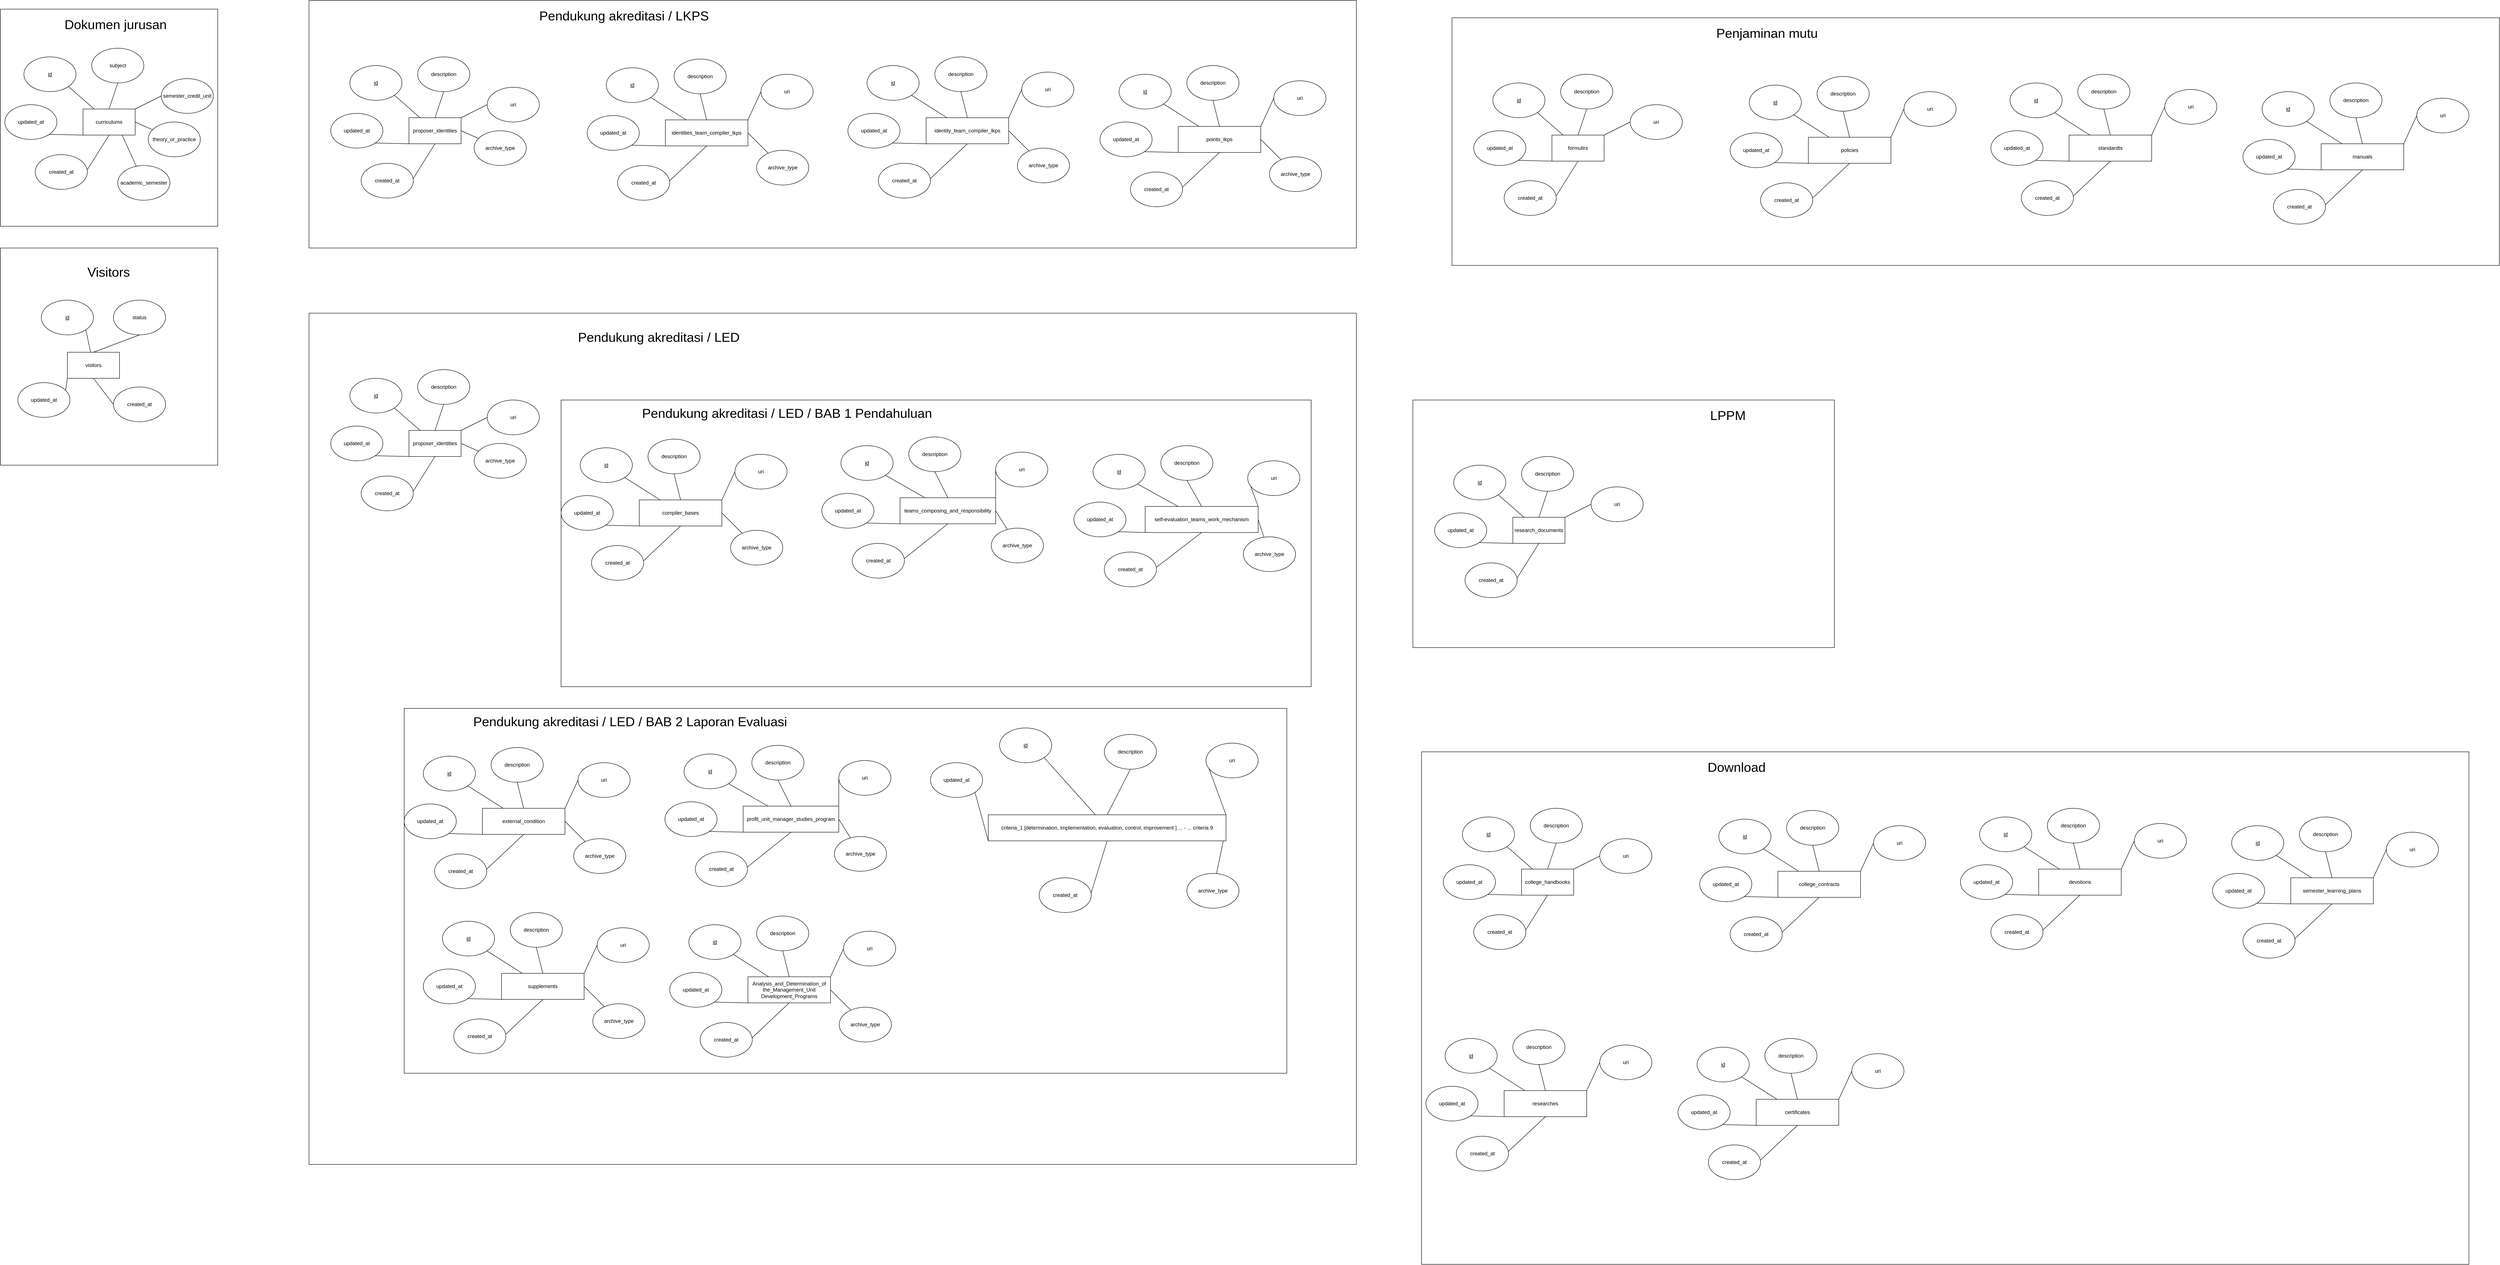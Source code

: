 <mxfile version="23.1.0" type="github">
  <diagram name="Halaman-1" id="zzA9nv3nYk74R4sD8d4M">
    <mxGraphModel dx="4295" dy="2420" grid="1" gridSize="10" guides="1" tooltips="1" connect="1" arrows="1" fold="1" page="1" pageScale="1" pageWidth="827" pageHeight="1169" math="0" shadow="0">
      <root>
        <mxCell id="0" />
        <mxCell id="1" parent="0" />
        <mxCell id="QgCSMlxWgUbur18fvCFO-135" value="" style="rounded=0;whiteSpace=wrap;html=1;" vertex="1" parent="1">
          <mxGeometry x="950" y="230" width="2410" height="570" as="geometry" />
        </mxCell>
        <mxCell id="QgCSMlxWgUbur18fvCFO-116" value="" style="whiteSpace=wrap;html=1;aspect=fixed;" vertex="1" parent="1">
          <mxGeometry x="240" y="800" width="500" height="500" as="geometry" />
        </mxCell>
        <mxCell id="QgCSMlxWgUbur18fvCFO-113" value="" style="whiteSpace=wrap;html=1;aspect=fixed;" vertex="1" parent="1">
          <mxGeometry x="240" y="250" width="500" height="500" as="geometry" />
        </mxCell>
        <mxCell id="QgCSMlxWgUbur18fvCFO-9" style="rounded=0;orthogonalLoop=1;jettySize=auto;html=1;entryX=1;entryY=1;entryDx=0;entryDy=0;endArrow=none;endFill=0;" edge="1" parent="1" source="QgCSMlxWgUbur18fvCFO-1" target="QgCSMlxWgUbur18fvCFO-2">
          <mxGeometry relative="1" as="geometry" />
        </mxCell>
        <mxCell id="QgCSMlxWgUbur18fvCFO-10" style="rounded=0;orthogonalLoop=1;jettySize=auto;html=1;exitX=0.5;exitY=0;exitDx=0;exitDy=0;entryX=0.5;entryY=1;entryDx=0;entryDy=0;endArrow=none;endFill=0;" edge="1" parent="1" source="QgCSMlxWgUbur18fvCFO-1" target="QgCSMlxWgUbur18fvCFO-3">
          <mxGeometry relative="1" as="geometry" />
        </mxCell>
        <mxCell id="QgCSMlxWgUbur18fvCFO-11" style="rounded=0;orthogonalLoop=1;jettySize=auto;html=1;exitX=1;exitY=0;exitDx=0;exitDy=0;entryX=0;entryY=0.5;entryDx=0;entryDy=0;endArrow=none;endFill=0;" edge="1" parent="1" source="QgCSMlxWgUbur18fvCFO-1" target="QgCSMlxWgUbur18fvCFO-4">
          <mxGeometry relative="1" as="geometry" />
        </mxCell>
        <mxCell id="QgCSMlxWgUbur18fvCFO-12" style="rounded=0;orthogonalLoop=1;jettySize=auto;html=1;exitX=1;exitY=0.5;exitDx=0;exitDy=0;endArrow=none;endFill=0;" edge="1" parent="1" source="QgCSMlxWgUbur18fvCFO-1" target="QgCSMlxWgUbur18fvCFO-5">
          <mxGeometry relative="1" as="geometry" />
        </mxCell>
        <mxCell id="QgCSMlxWgUbur18fvCFO-13" style="rounded=0;orthogonalLoop=1;jettySize=auto;html=1;exitX=0.75;exitY=1;exitDx=0;exitDy=0;endArrow=none;endFill=0;" edge="1" parent="1" source="QgCSMlxWgUbur18fvCFO-1" target="QgCSMlxWgUbur18fvCFO-6">
          <mxGeometry relative="1" as="geometry" />
        </mxCell>
        <mxCell id="QgCSMlxWgUbur18fvCFO-14" style="rounded=0;orthogonalLoop=1;jettySize=auto;html=1;exitX=0;exitY=1;exitDx=0;exitDy=0;entryX=1;entryY=1;entryDx=0;entryDy=0;endArrow=none;endFill=0;" edge="1" parent="1" source="QgCSMlxWgUbur18fvCFO-1" target="QgCSMlxWgUbur18fvCFO-7">
          <mxGeometry relative="1" as="geometry" />
        </mxCell>
        <mxCell id="QgCSMlxWgUbur18fvCFO-1" value="curriculums" style="rounded=0;whiteSpace=wrap;html=1;" vertex="1" parent="1">
          <mxGeometry x="430" y="480" width="120" height="60" as="geometry" />
        </mxCell>
        <mxCell id="QgCSMlxWgUbur18fvCFO-2" value="&lt;u&gt;id&lt;/u&gt;" style="ellipse;whiteSpace=wrap;html=1;" vertex="1" parent="1">
          <mxGeometry x="294" y="360" width="120" height="80" as="geometry" />
        </mxCell>
        <mxCell id="QgCSMlxWgUbur18fvCFO-3" value="subject" style="ellipse;whiteSpace=wrap;html=1;" vertex="1" parent="1">
          <mxGeometry x="450" y="340" width="120" height="80" as="geometry" />
        </mxCell>
        <mxCell id="QgCSMlxWgUbur18fvCFO-4" value="semester_credit_unit" style="ellipse;whiteSpace=wrap;html=1;" vertex="1" parent="1">
          <mxGeometry x="610" y="410" width="120" height="80" as="geometry" />
        </mxCell>
        <mxCell id="QgCSMlxWgUbur18fvCFO-5" value="theory_or_practice" style="ellipse;whiteSpace=wrap;html=1;" vertex="1" parent="1">
          <mxGeometry x="580" y="510" width="120" height="80" as="geometry" />
        </mxCell>
        <mxCell id="QgCSMlxWgUbur18fvCFO-6" value="academic_semester" style="ellipse;whiteSpace=wrap;html=1;" vertex="1" parent="1">
          <mxGeometry x="510" y="610" width="120" height="80" as="geometry" />
        </mxCell>
        <mxCell id="QgCSMlxWgUbur18fvCFO-7" value="updated_at" style="ellipse;whiteSpace=wrap;html=1;" vertex="1" parent="1">
          <mxGeometry x="250" y="470" width="120" height="80" as="geometry" />
        </mxCell>
        <mxCell id="QgCSMlxWgUbur18fvCFO-8" value="created_at" style="ellipse;whiteSpace=wrap;html=1;" vertex="1" parent="1">
          <mxGeometry x="320" y="585" width="120" height="80" as="geometry" />
        </mxCell>
        <mxCell id="QgCSMlxWgUbur18fvCFO-15" style="rounded=0;orthogonalLoop=1;jettySize=auto;html=1;exitX=0.5;exitY=1;exitDx=0;exitDy=0;entryX=0.996;entryY=0.442;entryDx=0;entryDy=0;entryPerimeter=0;endArrow=none;endFill=0;" edge="1" parent="1" source="QgCSMlxWgUbur18fvCFO-1" target="QgCSMlxWgUbur18fvCFO-8">
          <mxGeometry relative="1" as="geometry" />
        </mxCell>
        <mxCell id="QgCSMlxWgUbur18fvCFO-17" style="rounded=0;orthogonalLoop=1;jettySize=auto;html=1;entryX=1;entryY=1;entryDx=0;entryDy=0;endArrow=none;endFill=0;" edge="1" parent="1" source="QgCSMlxWgUbur18fvCFO-23" target="QgCSMlxWgUbur18fvCFO-24">
          <mxGeometry relative="1" as="geometry" />
        </mxCell>
        <mxCell id="QgCSMlxWgUbur18fvCFO-18" style="rounded=0;orthogonalLoop=1;jettySize=auto;html=1;exitX=0.5;exitY=0;exitDx=0;exitDy=0;entryX=0.5;entryY=1;entryDx=0;entryDy=0;endArrow=none;endFill=0;" edge="1" parent="1" source="QgCSMlxWgUbur18fvCFO-23" target="QgCSMlxWgUbur18fvCFO-25">
          <mxGeometry relative="1" as="geometry" />
        </mxCell>
        <mxCell id="QgCSMlxWgUbur18fvCFO-22" style="rounded=0;orthogonalLoop=1;jettySize=auto;html=1;exitX=0;exitY=1;exitDx=0;exitDy=0;entryX=1;entryY=1;entryDx=0;entryDy=0;endArrow=none;endFill=0;" edge="1" parent="1" source="QgCSMlxWgUbur18fvCFO-23" target="QgCSMlxWgUbur18fvCFO-29">
          <mxGeometry relative="1" as="geometry" />
        </mxCell>
        <mxCell id="QgCSMlxWgUbur18fvCFO-23" value="visitors" style="rounded=0;whiteSpace=wrap;html=1;" vertex="1" parent="1">
          <mxGeometry x="394" y="1040" width="120" height="60" as="geometry" />
        </mxCell>
        <mxCell id="QgCSMlxWgUbur18fvCFO-24" value="&lt;u&gt;id&lt;/u&gt;" style="ellipse;whiteSpace=wrap;html=1;" vertex="1" parent="1">
          <mxGeometry x="334" y="920" width="120" height="80" as="geometry" />
        </mxCell>
        <mxCell id="QgCSMlxWgUbur18fvCFO-25" value="status" style="ellipse;whiteSpace=wrap;html=1;" vertex="1" parent="1">
          <mxGeometry x="500" y="920" width="120" height="80" as="geometry" />
        </mxCell>
        <mxCell id="QgCSMlxWgUbur18fvCFO-29" value="updated_at" style="ellipse;whiteSpace=wrap;html=1;" vertex="1" parent="1">
          <mxGeometry x="280" y="1110" width="120" height="80" as="geometry" />
        </mxCell>
        <mxCell id="QgCSMlxWgUbur18fvCFO-30" value="created_at" style="ellipse;whiteSpace=wrap;html=1;" vertex="1" parent="1">
          <mxGeometry x="500" y="1120" width="120" height="80" as="geometry" />
        </mxCell>
        <mxCell id="QgCSMlxWgUbur18fvCFO-31" style="rounded=0;orthogonalLoop=1;jettySize=auto;html=1;exitX=0.5;exitY=1;exitDx=0;exitDy=0;entryX=0;entryY=0.5;entryDx=0;entryDy=0;endArrow=none;endFill=0;" edge="1" parent="1" source="QgCSMlxWgUbur18fvCFO-23" target="QgCSMlxWgUbur18fvCFO-30">
          <mxGeometry relative="1" as="geometry" />
        </mxCell>
        <mxCell id="QgCSMlxWgUbur18fvCFO-32" style="rounded=0;orthogonalLoop=1;jettySize=auto;html=1;entryX=1;entryY=1;entryDx=0;entryDy=0;endArrow=none;endFill=0;" edge="1" parent="1" source="QgCSMlxWgUbur18fvCFO-38" target="QgCSMlxWgUbur18fvCFO-39">
          <mxGeometry relative="1" as="geometry" />
        </mxCell>
        <mxCell id="QgCSMlxWgUbur18fvCFO-33" style="rounded=0;orthogonalLoop=1;jettySize=auto;html=1;exitX=0.5;exitY=0;exitDx=0;exitDy=0;entryX=0.5;entryY=1;entryDx=0;entryDy=0;endArrow=none;endFill=0;" edge="1" parent="1" source="QgCSMlxWgUbur18fvCFO-38" target="QgCSMlxWgUbur18fvCFO-40">
          <mxGeometry relative="1" as="geometry" />
        </mxCell>
        <mxCell id="QgCSMlxWgUbur18fvCFO-34" style="rounded=0;orthogonalLoop=1;jettySize=auto;html=1;exitX=1;exitY=0;exitDx=0;exitDy=0;entryX=0;entryY=0.5;entryDx=0;entryDy=0;endArrow=none;endFill=0;" edge="1" parent="1" source="QgCSMlxWgUbur18fvCFO-38" target="QgCSMlxWgUbur18fvCFO-41">
          <mxGeometry relative="1" as="geometry" />
        </mxCell>
        <mxCell id="QgCSMlxWgUbur18fvCFO-35" style="rounded=0;orthogonalLoop=1;jettySize=auto;html=1;exitX=1;exitY=0.5;exitDx=0;exitDy=0;endArrow=none;endFill=0;" edge="1" parent="1" source="QgCSMlxWgUbur18fvCFO-38" target="QgCSMlxWgUbur18fvCFO-42">
          <mxGeometry relative="1" as="geometry" />
        </mxCell>
        <mxCell id="QgCSMlxWgUbur18fvCFO-37" style="rounded=0;orthogonalLoop=1;jettySize=auto;html=1;exitX=0;exitY=1;exitDx=0;exitDy=0;entryX=1;entryY=1;entryDx=0;entryDy=0;endArrow=none;endFill=0;" edge="1" parent="1" source="QgCSMlxWgUbur18fvCFO-38" target="QgCSMlxWgUbur18fvCFO-44">
          <mxGeometry relative="1" as="geometry" />
        </mxCell>
        <mxCell id="QgCSMlxWgUbur18fvCFO-38" value="proposer_identities" style="rounded=0;whiteSpace=wrap;html=1;" vertex="1" parent="1">
          <mxGeometry x="1180" y="500" width="120" height="60" as="geometry" />
        </mxCell>
        <mxCell id="QgCSMlxWgUbur18fvCFO-39" value="&lt;u&gt;id&lt;/u&gt;" style="ellipse;whiteSpace=wrap;html=1;" vertex="1" parent="1">
          <mxGeometry x="1044" y="380" width="120" height="80" as="geometry" />
        </mxCell>
        <mxCell id="QgCSMlxWgUbur18fvCFO-40" value="description" style="ellipse;whiteSpace=wrap;html=1;" vertex="1" parent="1">
          <mxGeometry x="1200" y="360" width="120" height="80" as="geometry" />
        </mxCell>
        <mxCell id="QgCSMlxWgUbur18fvCFO-41" value="uri" style="ellipse;whiteSpace=wrap;html=1;" vertex="1" parent="1">
          <mxGeometry x="1360" y="430" width="120" height="80" as="geometry" />
        </mxCell>
        <mxCell id="QgCSMlxWgUbur18fvCFO-42" value="archive_type" style="ellipse;whiteSpace=wrap;html=1;" vertex="1" parent="1">
          <mxGeometry x="1330" y="530" width="120" height="80" as="geometry" />
        </mxCell>
        <mxCell id="QgCSMlxWgUbur18fvCFO-44" value="updated_at" style="ellipse;whiteSpace=wrap;html=1;" vertex="1" parent="1">
          <mxGeometry x="1000" y="490" width="120" height="80" as="geometry" />
        </mxCell>
        <mxCell id="QgCSMlxWgUbur18fvCFO-45" value="created_at" style="ellipse;whiteSpace=wrap;html=1;" vertex="1" parent="1">
          <mxGeometry x="1070" y="605" width="120" height="80" as="geometry" />
        </mxCell>
        <mxCell id="QgCSMlxWgUbur18fvCFO-46" style="rounded=0;orthogonalLoop=1;jettySize=auto;html=1;exitX=0.5;exitY=1;exitDx=0;exitDy=0;entryX=0.996;entryY=0.442;entryDx=0;entryDy=0;entryPerimeter=0;endArrow=none;endFill=0;" edge="1" parent="1" source="QgCSMlxWgUbur18fvCFO-38" target="QgCSMlxWgUbur18fvCFO-45">
          <mxGeometry relative="1" as="geometry" />
        </mxCell>
        <mxCell id="QgCSMlxWgUbur18fvCFO-47" style="rounded=0;orthogonalLoop=1;jettySize=auto;html=1;entryX=1;entryY=1;entryDx=0;entryDy=0;endArrow=none;endFill=0;" edge="1" parent="1" source="QgCSMlxWgUbur18fvCFO-52" target="QgCSMlxWgUbur18fvCFO-53">
          <mxGeometry relative="1" as="geometry" />
        </mxCell>
        <mxCell id="QgCSMlxWgUbur18fvCFO-48" style="rounded=0;orthogonalLoop=1;jettySize=auto;html=1;exitX=0.5;exitY=0;exitDx=0;exitDy=0;entryX=0.5;entryY=1;entryDx=0;entryDy=0;endArrow=none;endFill=0;" edge="1" parent="1" source="QgCSMlxWgUbur18fvCFO-52" target="QgCSMlxWgUbur18fvCFO-54">
          <mxGeometry relative="1" as="geometry" />
        </mxCell>
        <mxCell id="QgCSMlxWgUbur18fvCFO-49" style="rounded=0;orthogonalLoop=1;jettySize=auto;html=1;exitX=1;exitY=0;exitDx=0;exitDy=0;entryX=0;entryY=0.5;entryDx=0;entryDy=0;endArrow=none;endFill=0;" edge="1" parent="1" source="QgCSMlxWgUbur18fvCFO-52" target="QgCSMlxWgUbur18fvCFO-55">
          <mxGeometry relative="1" as="geometry" />
        </mxCell>
        <mxCell id="QgCSMlxWgUbur18fvCFO-50" style="rounded=0;orthogonalLoop=1;jettySize=auto;html=1;exitX=1;exitY=0.5;exitDx=0;exitDy=0;endArrow=none;endFill=0;" edge="1" parent="1" source="QgCSMlxWgUbur18fvCFO-52" target="QgCSMlxWgUbur18fvCFO-56">
          <mxGeometry relative="1" as="geometry" />
        </mxCell>
        <mxCell id="QgCSMlxWgUbur18fvCFO-51" style="rounded=0;orthogonalLoop=1;jettySize=auto;html=1;exitX=0;exitY=1;exitDx=0;exitDy=0;entryX=1;entryY=1;entryDx=0;entryDy=0;endArrow=none;endFill=0;" edge="1" parent="1" source="QgCSMlxWgUbur18fvCFO-52" target="QgCSMlxWgUbur18fvCFO-57">
          <mxGeometry relative="1" as="geometry" />
        </mxCell>
        <mxCell id="QgCSMlxWgUbur18fvCFO-52" value="identities_team_compiler_lkps" style="rounded=0;whiteSpace=wrap;html=1;" vertex="1" parent="1">
          <mxGeometry x="1770" y="505" width="190" height="60" as="geometry" />
        </mxCell>
        <mxCell id="QgCSMlxWgUbur18fvCFO-53" value="&lt;u&gt;id&lt;/u&gt;" style="ellipse;whiteSpace=wrap;html=1;" vertex="1" parent="1">
          <mxGeometry x="1634" y="385" width="120" height="80" as="geometry" />
        </mxCell>
        <mxCell id="QgCSMlxWgUbur18fvCFO-54" value="description" style="ellipse;whiteSpace=wrap;html=1;" vertex="1" parent="1">
          <mxGeometry x="1790" y="365" width="120" height="80" as="geometry" />
        </mxCell>
        <mxCell id="QgCSMlxWgUbur18fvCFO-55" value="uri" style="ellipse;whiteSpace=wrap;html=1;" vertex="1" parent="1">
          <mxGeometry x="1990" y="400" width="120" height="80" as="geometry" />
        </mxCell>
        <mxCell id="QgCSMlxWgUbur18fvCFO-56" value="archive_type" style="ellipse;whiteSpace=wrap;html=1;" vertex="1" parent="1">
          <mxGeometry x="1980" y="575" width="120" height="80" as="geometry" />
        </mxCell>
        <mxCell id="QgCSMlxWgUbur18fvCFO-57" value="updated_at" style="ellipse;whiteSpace=wrap;html=1;" vertex="1" parent="1">
          <mxGeometry x="1590" y="495" width="120" height="80" as="geometry" />
        </mxCell>
        <mxCell id="QgCSMlxWgUbur18fvCFO-58" value="created_at" style="ellipse;whiteSpace=wrap;html=1;" vertex="1" parent="1">
          <mxGeometry x="1660" y="610" width="120" height="80" as="geometry" />
        </mxCell>
        <mxCell id="QgCSMlxWgUbur18fvCFO-59" style="rounded=0;orthogonalLoop=1;jettySize=auto;html=1;exitX=0.5;exitY=1;exitDx=0;exitDy=0;entryX=0.996;entryY=0.442;entryDx=0;entryDy=0;entryPerimeter=0;endArrow=none;endFill=0;" edge="1" parent="1" source="QgCSMlxWgUbur18fvCFO-52" target="QgCSMlxWgUbur18fvCFO-58">
          <mxGeometry relative="1" as="geometry" />
        </mxCell>
        <mxCell id="QgCSMlxWgUbur18fvCFO-60" style="rounded=0;orthogonalLoop=1;jettySize=auto;html=1;entryX=1;entryY=1;entryDx=0;entryDy=0;endArrow=none;endFill=0;" edge="1" parent="1" source="QgCSMlxWgUbur18fvCFO-65" target="QgCSMlxWgUbur18fvCFO-66">
          <mxGeometry relative="1" as="geometry" />
        </mxCell>
        <mxCell id="QgCSMlxWgUbur18fvCFO-61" style="rounded=0;orthogonalLoop=1;jettySize=auto;html=1;exitX=0.5;exitY=0;exitDx=0;exitDy=0;entryX=0.5;entryY=1;entryDx=0;entryDy=0;endArrow=none;endFill=0;" edge="1" parent="1" source="QgCSMlxWgUbur18fvCFO-65" target="QgCSMlxWgUbur18fvCFO-67">
          <mxGeometry relative="1" as="geometry" />
        </mxCell>
        <mxCell id="QgCSMlxWgUbur18fvCFO-62" style="rounded=0;orthogonalLoop=1;jettySize=auto;html=1;exitX=1;exitY=0;exitDx=0;exitDy=0;entryX=0;entryY=0.5;entryDx=0;entryDy=0;endArrow=none;endFill=0;" edge="1" parent="1" source="QgCSMlxWgUbur18fvCFO-65" target="QgCSMlxWgUbur18fvCFO-68">
          <mxGeometry relative="1" as="geometry" />
        </mxCell>
        <mxCell id="QgCSMlxWgUbur18fvCFO-63" style="rounded=0;orthogonalLoop=1;jettySize=auto;html=1;exitX=1;exitY=0.5;exitDx=0;exitDy=0;endArrow=none;endFill=0;" edge="1" parent="1" source="QgCSMlxWgUbur18fvCFO-65" target="QgCSMlxWgUbur18fvCFO-69">
          <mxGeometry relative="1" as="geometry" />
        </mxCell>
        <mxCell id="QgCSMlxWgUbur18fvCFO-64" style="rounded=0;orthogonalLoop=1;jettySize=auto;html=1;exitX=0;exitY=1;exitDx=0;exitDy=0;entryX=1;entryY=1;entryDx=0;entryDy=0;endArrow=none;endFill=0;" edge="1" parent="1" source="QgCSMlxWgUbur18fvCFO-65" target="QgCSMlxWgUbur18fvCFO-70">
          <mxGeometry relative="1" as="geometry" />
        </mxCell>
        <mxCell id="QgCSMlxWgUbur18fvCFO-65" value="identity_team_compiler_lkps" style="rounded=0;whiteSpace=wrap;html=1;" vertex="1" parent="1">
          <mxGeometry x="2370" y="500" width="190" height="60" as="geometry" />
        </mxCell>
        <mxCell id="QgCSMlxWgUbur18fvCFO-66" value="&lt;u&gt;id&lt;/u&gt;" style="ellipse;whiteSpace=wrap;html=1;" vertex="1" parent="1">
          <mxGeometry x="2234" y="380" width="120" height="80" as="geometry" />
        </mxCell>
        <mxCell id="QgCSMlxWgUbur18fvCFO-67" value="description" style="ellipse;whiteSpace=wrap;html=1;" vertex="1" parent="1">
          <mxGeometry x="2390" y="360" width="120" height="80" as="geometry" />
        </mxCell>
        <mxCell id="QgCSMlxWgUbur18fvCFO-68" value="uri" style="ellipse;whiteSpace=wrap;html=1;" vertex="1" parent="1">
          <mxGeometry x="2590" y="395" width="120" height="80" as="geometry" />
        </mxCell>
        <mxCell id="QgCSMlxWgUbur18fvCFO-69" value="archive_type" style="ellipse;whiteSpace=wrap;html=1;" vertex="1" parent="1">
          <mxGeometry x="2580" y="570" width="120" height="80" as="geometry" />
        </mxCell>
        <mxCell id="QgCSMlxWgUbur18fvCFO-70" value="updated_at" style="ellipse;whiteSpace=wrap;html=1;" vertex="1" parent="1">
          <mxGeometry x="2190" y="490" width="120" height="80" as="geometry" />
        </mxCell>
        <mxCell id="QgCSMlxWgUbur18fvCFO-71" value="created_at" style="ellipse;whiteSpace=wrap;html=1;" vertex="1" parent="1">
          <mxGeometry x="2260" y="605" width="120" height="80" as="geometry" />
        </mxCell>
        <mxCell id="QgCSMlxWgUbur18fvCFO-72" style="rounded=0;orthogonalLoop=1;jettySize=auto;html=1;exitX=0.5;exitY=1;exitDx=0;exitDy=0;entryX=0.996;entryY=0.442;entryDx=0;entryDy=0;entryPerimeter=0;endArrow=none;endFill=0;" edge="1" parent="1" source="QgCSMlxWgUbur18fvCFO-65" target="QgCSMlxWgUbur18fvCFO-71">
          <mxGeometry relative="1" as="geometry" />
        </mxCell>
        <mxCell id="QgCSMlxWgUbur18fvCFO-86" style="rounded=0;orthogonalLoop=1;jettySize=auto;html=1;entryX=1;entryY=1;entryDx=0;entryDy=0;endArrow=none;endFill=0;" edge="1" parent="1" source="QgCSMlxWgUbur18fvCFO-91" target="QgCSMlxWgUbur18fvCFO-92">
          <mxGeometry relative="1" as="geometry" />
        </mxCell>
        <mxCell id="QgCSMlxWgUbur18fvCFO-87" style="rounded=0;orthogonalLoop=1;jettySize=auto;html=1;exitX=0.5;exitY=0;exitDx=0;exitDy=0;entryX=0.5;entryY=1;entryDx=0;entryDy=0;endArrow=none;endFill=0;" edge="1" parent="1" source="QgCSMlxWgUbur18fvCFO-91" target="QgCSMlxWgUbur18fvCFO-93">
          <mxGeometry relative="1" as="geometry" />
        </mxCell>
        <mxCell id="QgCSMlxWgUbur18fvCFO-88" style="rounded=0;orthogonalLoop=1;jettySize=auto;html=1;exitX=1;exitY=0;exitDx=0;exitDy=0;entryX=0;entryY=0.5;entryDx=0;entryDy=0;endArrow=none;endFill=0;" edge="1" parent="1" source="QgCSMlxWgUbur18fvCFO-91" target="QgCSMlxWgUbur18fvCFO-94">
          <mxGeometry relative="1" as="geometry" />
        </mxCell>
        <mxCell id="QgCSMlxWgUbur18fvCFO-89" style="rounded=0;orthogonalLoop=1;jettySize=auto;html=1;exitX=1;exitY=0.5;exitDx=0;exitDy=0;endArrow=none;endFill=0;" edge="1" parent="1" source="QgCSMlxWgUbur18fvCFO-91" target="QgCSMlxWgUbur18fvCFO-95">
          <mxGeometry relative="1" as="geometry" />
        </mxCell>
        <mxCell id="QgCSMlxWgUbur18fvCFO-90" style="rounded=0;orthogonalLoop=1;jettySize=auto;html=1;exitX=0;exitY=1;exitDx=0;exitDy=0;entryX=1;entryY=1;entryDx=0;entryDy=0;endArrow=none;endFill=0;" edge="1" parent="1" source="QgCSMlxWgUbur18fvCFO-91" target="QgCSMlxWgUbur18fvCFO-96">
          <mxGeometry relative="1" as="geometry" />
        </mxCell>
        <mxCell id="QgCSMlxWgUbur18fvCFO-91" value="points_lkps" style="rounded=0;whiteSpace=wrap;html=1;" vertex="1" parent="1">
          <mxGeometry x="2950" y="520" width="190" height="60" as="geometry" />
        </mxCell>
        <mxCell id="QgCSMlxWgUbur18fvCFO-92" value="&lt;u&gt;id&lt;/u&gt;" style="ellipse;whiteSpace=wrap;html=1;" vertex="1" parent="1">
          <mxGeometry x="2814" y="400" width="120" height="80" as="geometry" />
        </mxCell>
        <mxCell id="QgCSMlxWgUbur18fvCFO-93" value="description" style="ellipse;whiteSpace=wrap;html=1;" vertex="1" parent="1">
          <mxGeometry x="2970" y="380" width="120" height="80" as="geometry" />
        </mxCell>
        <mxCell id="QgCSMlxWgUbur18fvCFO-94" value="uri" style="ellipse;whiteSpace=wrap;html=1;" vertex="1" parent="1">
          <mxGeometry x="3170" y="415" width="120" height="80" as="geometry" />
        </mxCell>
        <mxCell id="QgCSMlxWgUbur18fvCFO-95" value="archive_type" style="ellipse;whiteSpace=wrap;html=1;" vertex="1" parent="1">
          <mxGeometry x="3160" y="590" width="120" height="80" as="geometry" />
        </mxCell>
        <mxCell id="QgCSMlxWgUbur18fvCFO-96" value="updated_at" style="ellipse;whiteSpace=wrap;html=1;" vertex="1" parent="1">
          <mxGeometry x="2770" y="510" width="120" height="80" as="geometry" />
        </mxCell>
        <mxCell id="QgCSMlxWgUbur18fvCFO-97" value="created_at" style="ellipse;whiteSpace=wrap;html=1;" vertex="1" parent="1">
          <mxGeometry x="2840" y="625" width="120" height="80" as="geometry" />
        </mxCell>
        <mxCell id="QgCSMlxWgUbur18fvCFO-98" style="rounded=0;orthogonalLoop=1;jettySize=auto;html=1;exitX=0.5;exitY=1;exitDx=0;exitDy=0;entryX=0.996;entryY=0.442;entryDx=0;entryDy=0;entryPerimeter=0;endArrow=none;endFill=0;" edge="1" parent="1" source="QgCSMlxWgUbur18fvCFO-91" target="QgCSMlxWgUbur18fvCFO-97">
          <mxGeometry relative="1" as="geometry" />
        </mxCell>
        <mxCell id="QgCSMlxWgUbur18fvCFO-114" value="&lt;font style=&quot;font-size: 30px;&quot;&gt;Dokumen jurusan&lt;/font&gt;" style="text;html=1;strokeColor=none;fillColor=none;align=center;verticalAlign=middle;whiteSpace=wrap;rounded=0;" vertex="1" parent="1">
          <mxGeometry x="310" y="270" width="390" height="30" as="geometry" />
        </mxCell>
        <mxCell id="QgCSMlxWgUbur18fvCFO-132" value="&lt;font style=&quot;font-size: 30px;&quot;&gt;Visitors&lt;/font&gt;" style="text;html=1;strokeColor=none;fillColor=none;align=center;verticalAlign=middle;whiteSpace=wrap;rounded=0;" vertex="1" parent="1">
          <mxGeometry x="294" y="840" width="390" height="30" as="geometry" />
        </mxCell>
        <mxCell id="QgCSMlxWgUbur18fvCFO-136" value="&lt;span style=&quot;font-size: 30px;&quot;&gt;Pendukung akreditasi / LKPS&lt;/span&gt;" style="text;html=1;strokeColor=none;fillColor=none;align=center;verticalAlign=middle;whiteSpace=wrap;rounded=0;" vertex="1" parent="1">
          <mxGeometry x="1440" y="250" width="470" height="30" as="geometry" />
        </mxCell>
        <mxCell id="QgCSMlxWgUbur18fvCFO-138" value="" style="rounded=0;whiteSpace=wrap;html=1;" vertex="1" parent="1">
          <mxGeometry x="950" y="950" width="2410" height="1960" as="geometry" />
        </mxCell>
        <mxCell id="QgCSMlxWgUbur18fvCFO-139" style="rounded=0;orthogonalLoop=1;jettySize=auto;html=1;entryX=1;entryY=1;entryDx=0;entryDy=0;endArrow=none;endFill=0;" edge="1" parent="1" source="QgCSMlxWgUbur18fvCFO-144" target="QgCSMlxWgUbur18fvCFO-145">
          <mxGeometry relative="1" as="geometry" />
        </mxCell>
        <mxCell id="QgCSMlxWgUbur18fvCFO-140" style="rounded=0;orthogonalLoop=1;jettySize=auto;html=1;exitX=0.5;exitY=0;exitDx=0;exitDy=0;entryX=0.5;entryY=1;entryDx=0;entryDy=0;endArrow=none;endFill=0;" edge="1" parent="1" source="QgCSMlxWgUbur18fvCFO-144" target="QgCSMlxWgUbur18fvCFO-146">
          <mxGeometry relative="1" as="geometry" />
        </mxCell>
        <mxCell id="QgCSMlxWgUbur18fvCFO-141" style="rounded=0;orthogonalLoop=1;jettySize=auto;html=1;exitX=1;exitY=0;exitDx=0;exitDy=0;entryX=0;entryY=0.5;entryDx=0;entryDy=0;endArrow=none;endFill=0;" edge="1" parent="1" source="QgCSMlxWgUbur18fvCFO-144" target="QgCSMlxWgUbur18fvCFO-147">
          <mxGeometry relative="1" as="geometry" />
        </mxCell>
        <mxCell id="QgCSMlxWgUbur18fvCFO-142" style="rounded=0;orthogonalLoop=1;jettySize=auto;html=1;exitX=1;exitY=0.5;exitDx=0;exitDy=0;endArrow=none;endFill=0;" edge="1" parent="1" source="QgCSMlxWgUbur18fvCFO-144" target="QgCSMlxWgUbur18fvCFO-148">
          <mxGeometry relative="1" as="geometry" />
        </mxCell>
        <mxCell id="QgCSMlxWgUbur18fvCFO-143" style="rounded=0;orthogonalLoop=1;jettySize=auto;html=1;exitX=0;exitY=1;exitDx=0;exitDy=0;entryX=1;entryY=1;entryDx=0;entryDy=0;endArrow=none;endFill=0;" edge="1" parent="1" source="QgCSMlxWgUbur18fvCFO-144" target="QgCSMlxWgUbur18fvCFO-149">
          <mxGeometry relative="1" as="geometry" />
        </mxCell>
        <mxCell id="QgCSMlxWgUbur18fvCFO-144" value="proposer_identities" style="rounded=0;whiteSpace=wrap;html=1;" vertex="1" parent="1">
          <mxGeometry x="1180" y="1220" width="120" height="60" as="geometry" />
        </mxCell>
        <mxCell id="QgCSMlxWgUbur18fvCFO-145" value="&lt;u&gt;id&lt;/u&gt;" style="ellipse;whiteSpace=wrap;html=1;" vertex="1" parent="1">
          <mxGeometry x="1044" y="1100" width="120" height="80" as="geometry" />
        </mxCell>
        <mxCell id="QgCSMlxWgUbur18fvCFO-146" value="description" style="ellipse;whiteSpace=wrap;html=1;" vertex="1" parent="1">
          <mxGeometry x="1200" y="1080" width="120" height="80" as="geometry" />
        </mxCell>
        <mxCell id="QgCSMlxWgUbur18fvCFO-147" value="uri" style="ellipse;whiteSpace=wrap;html=1;" vertex="1" parent="1">
          <mxGeometry x="1360" y="1150" width="120" height="80" as="geometry" />
        </mxCell>
        <mxCell id="QgCSMlxWgUbur18fvCFO-148" value="archive_type" style="ellipse;whiteSpace=wrap;html=1;" vertex="1" parent="1">
          <mxGeometry x="1330" y="1250" width="120" height="80" as="geometry" />
        </mxCell>
        <mxCell id="QgCSMlxWgUbur18fvCFO-149" value="updated_at" style="ellipse;whiteSpace=wrap;html=1;" vertex="1" parent="1">
          <mxGeometry x="1000" y="1210" width="120" height="80" as="geometry" />
        </mxCell>
        <mxCell id="QgCSMlxWgUbur18fvCFO-150" value="created_at" style="ellipse;whiteSpace=wrap;html=1;" vertex="1" parent="1">
          <mxGeometry x="1070" y="1325" width="120" height="80" as="geometry" />
        </mxCell>
        <mxCell id="QgCSMlxWgUbur18fvCFO-151" style="rounded=0;orthogonalLoop=1;jettySize=auto;html=1;exitX=0.5;exitY=1;exitDx=0;exitDy=0;entryX=0.996;entryY=0.442;entryDx=0;entryDy=0;entryPerimeter=0;endArrow=none;endFill=0;" edge="1" parent="1" source="QgCSMlxWgUbur18fvCFO-144" target="QgCSMlxWgUbur18fvCFO-150">
          <mxGeometry relative="1" as="geometry" />
        </mxCell>
        <mxCell id="QgCSMlxWgUbur18fvCFO-192" value="&lt;span style=&quot;font-size: 30px;&quot;&gt;Pendukung akreditasi / LED&lt;/span&gt;" style="text;html=1;strokeColor=none;fillColor=none;align=center;verticalAlign=middle;whiteSpace=wrap;rounded=0;" vertex="1" parent="1">
          <mxGeometry x="1520" y="990" width="470" height="30" as="geometry" />
        </mxCell>
        <mxCell id="QgCSMlxWgUbur18fvCFO-193" value="" style="rounded=0;whiteSpace=wrap;html=1;" vertex="1" parent="1">
          <mxGeometry x="1530" y="1150" width="1726" height="660" as="geometry" />
        </mxCell>
        <mxCell id="QgCSMlxWgUbur18fvCFO-194" value="&lt;span style=&quot;font-size: 30px;&quot;&gt;Pendukung akreditasi / LED / BAB 1 Pendahuluan&lt;/span&gt;" style="text;html=1;strokeColor=none;fillColor=none;align=center;verticalAlign=middle;whiteSpace=wrap;rounded=0;" vertex="1" parent="1">
          <mxGeometry x="1675" y="1165" width="750" height="30" as="geometry" />
        </mxCell>
        <mxCell id="QgCSMlxWgUbur18fvCFO-152" style="rounded=0;orthogonalLoop=1;jettySize=auto;html=1;entryX=1;entryY=1;entryDx=0;entryDy=0;endArrow=none;endFill=0;" edge="1" parent="1" source="QgCSMlxWgUbur18fvCFO-157" target="QgCSMlxWgUbur18fvCFO-158">
          <mxGeometry relative="1" as="geometry" />
        </mxCell>
        <mxCell id="QgCSMlxWgUbur18fvCFO-153" style="rounded=0;orthogonalLoop=1;jettySize=auto;html=1;exitX=0.5;exitY=0;exitDx=0;exitDy=0;entryX=0.5;entryY=1;entryDx=0;entryDy=0;endArrow=none;endFill=0;" edge="1" parent="1" source="QgCSMlxWgUbur18fvCFO-157" target="QgCSMlxWgUbur18fvCFO-159">
          <mxGeometry relative="1" as="geometry" />
        </mxCell>
        <mxCell id="QgCSMlxWgUbur18fvCFO-154" style="rounded=0;orthogonalLoop=1;jettySize=auto;html=1;exitX=1;exitY=0;exitDx=0;exitDy=0;entryX=0;entryY=0.5;entryDx=0;entryDy=0;endArrow=none;endFill=0;" edge="1" parent="1" source="QgCSMlxWgUbur18fvCFO-157" target="QgCSMlxWgUbur18fvCFO-160">
          <mxGeometry relative="1" as="geometry" />
        </mxCell>
        <mxCell id="QgCSMlxWgUbur18fvCFO-155" style="rounded=0;orthogonalLoop=1;jettySize=auto;html=1;exitX=1;exitY=0.5;exitDx=0;exitDy=0;endArrow=none;endFill=0;" edge="1" parent="1" source="QgCSMlxWgUbur18fvCFO-157" target="QgCSMlxWgUbur18fvCFO-161">
          <mxGeometry relative="1" as="geometry" />
        </mxCell>
        <mxCell id="QgCSMlxWgUbur18fvCFO-156" style="rounded=0;orthogonalLoop=1;jettySize=auto;html=1;exitX=0;exitY=1;exitDx=0;exitDy=0;entryX=1;entryY=1;entryDx=0;entryDy=0;endArrow=none;endFill=0;" edge="1" parent="1" source="QgCSMlxWgUbur18fvCFO-157" target="QgCSMlxWgUbur18fvCFO-162">
          <mxGeometry relative="1" as="geometry" />
        </mxCell>
        <mxCell id="QgCSMlxWgUbur18fvCFO-157" value="compiler_bases" style="rounded=0;whiteSpace=wrap;html=1;" vertex="1" parent="1">
          <mxGeometry x="1710" y="1380" width="190" height="60" as="geometry" />
        </mxCell>
        <mxCell id="QgCSMlxWgUbur18fvCFO-158" value="&lt;u&gt;id&lt;/u&gt;" style="ellipse;whiteSpace=wrap;html=1;" vertex="1" parent="1">
          <mxGeometry x="1574" y="1260" width="120" height="80" as="geometry" />
        </mxCell>
        <mxCell id="QgCSMlxWgUbur18fvCFO-159" value="description" style="ellipse;whiteSpace=wrap;html=1;" vertex="1" parent="1">
          <mxGeometry x="1730" y="1240" width="120" height="80" as="geometry" />
        </mxCell>
        <mxCell id="QgCSMlxWgUbur18fvCFO-160" value="uri" style="ellipse;whiteSpace=wrap;html=1;" vertex="1" parent="1">
          <mxGeometry x="1930" y="1275" width="120" height="80" as="geometry" />
        </mxCell>
        <mxCell id="QgCSMlxWgUbur18fvCFO-161" value="archive_type" style="ellipse;whiteSpace=wrap;html=1;" vertex="1" parent="1">
          <mxGeometry x="1920" y="1450" width="120" height="80" as="geometry" />
        </mxCell>
        <mxCell id="QgCSMlxWgUbur18fvCFO-162" value="updated_at" style="ellipse;whiteSpace=wrap;html=1;" vertex="1" parent="1">
          <mxGeometry x="1530" y="1370" width="120" height="80" as="geometry" />
        </mxCell>
        <mxCell id="QgCSMlxWgUbur18fvCFO-163" value="created_at" style="ellipse;whiteSpace=wrap;html=1;" vertex="1" parent="1">
          <mxGeometry x="1600" y="1485" width="120" height="80" as="geometry" />
        </mxCell>
        <mxCell id="QgCSMlxWgUbur18fvCFO-164" style="rounded=0;orthogonalLoop=1;jettySize=auto;html=1;exitX=0.5;exitY=1;exitDx=0;exitDy=0;entryX=0.996;entryY=0.442;entryDx=0;entryDy=0;entryPerimeter=0;endArrow=none;endFill=0;" edge="1" parent="1" source="QgCSMlxWgUbur18fvCFO-157" target="QgCSMlxWgUbur18fvCFO-163">
          <mxGeometry relative="1" as="geometry" />
        </mxCell>
        <mxCell id="QgCSMlxWgUbur18fvCFO-165" style="rounded=0;orthogonalLoop=1;jettySize=auto;html=1;entryX=1;entryY=1;entryDx=0;entryDy=0;endArrow=none;endFill=0;" edge="1" parent="1" source="QgCSMlxWgUbur18fvCFO-170" target="QgCSMlxWgUbur18fvCFO-171">
          <mxGeometry relative="1" as="geometry" />
        </mxCell>
        <mxCell id="QgCSMlxWgUbur18fvCFO-166" style="rounded=0;orthogonalLoop=1;jettySize=auto;html=1;exitX=0.5;exitY=0;exitDx=0;exitDy=0;entryX=0.5;entryY=1;entryDx=0;entryDy=0;endArrow=none;endFill=0;" edge="1" parent="1" source="QgCSMlxWgUbur18fvCFO-170" target="QgCSMlxWgUbur18fvCFO-172">
          <mxGeometry relative="1" as="geometry" />
        </mxCell>
        <mxCell id="QgCSMlxWgUbur18fvCFO-167" style="rounded=0;orthogonalLoop=1;jettySize=auto;html=1;exitX=1;exitY=0;exitDx=0;exitDy=0;entryX=0;entryY=0.5;entryDx=0;entryDy=0;endArrow=none;endFill=0;" edge="1" parent="1" source="QgCSMlxWgUbur18fvCFO-170" target="QgCSMlxWgUbur18fvCFO-173">
          <mxGeometry relative="1" as="geometry" />
        </mxCell>
        <mxCell id="QgCSMlxWgUbur18fvCFO-168" style="rounded=0;orthogonalLoop=1;jettySize=auto;html=1;exitX=1;exitY=0.5;exitDx=0;exitDy=0;endArrow=none;endFill=0;" edge="1" parent="1" source="QgCSMlxWgUbur18fvCFO-170" target="QgCSMlxWgUbur18fvCFO-174">
          <mxGeometry relative="1" as="geometry" />
        </mxCell>
        <mxCell id="QgCSMlxWgUbur18fvCFO-169" style="rounded=0;orthogonalLoop=1;jettySize=auto;html=1;exitX=0;exitY=1;exitDx=0;exitDy=0;entryX=1;entryY=1;entryDx=0;entryDy=0;endArrow=none;endFill=0;" edge="1" parent="1" source="QgCSMlxWgUbur18fvCFO-170" target="QgCSMlxWgUbur18fvCFO-175">
          <mxGeometry relative="1" as="geometry" />
        </mxCell>
        <mxCell id="QgCSMlxWgUbur18fvCFO-170" value="teams_composing_and_responsibility" style="rounded=0;whiteSpace=wrap;html=1;" vertex="1" parent="1">
          <mxGeometry x="2310" y="1375" width="220" height="60" as="geometry" />
        </mxCell>
        <mxCell id="QgCSMlxWgUbur18fvCFO-171" value="&lt;u&gt;id&lt;/u&gt;" style="ellipse;whiteSpace=wrap;html=1;" vertex="1" parent="1">
          <mxGeometry x="2174" y="1255" width="120" height="80" as="geometry" />
        </mxCell>
        <mxCell id="QgCSMlxWgUbur18fvCFO-172" value="description" style="ellipse;whiteSpace=wrap;html=1;" vertex="1" parent="1">
          <mxGeometry x="2330" y="1235" width="120" height="80" as="geometry" />
        </mxCell>
        <mxCell id="QgCSMlxWgUbur18fvCFO-173" value="uri" style="ellipse;whiteSpace=wrap;html=1;" vertex="1" parent="1">
          <mxGeometry x="2530" y="1270" width="120" height="80" as="geometry" />
        </mxCell>
        <mxCell id="QgCSMlxWgUbur18fvCFO-174" value="archive_type" style="ellipse;whiteSpace=wrap;html=1;" vertex="1" parent="1">
          <mxGeometry x="2520" y="1445" width="120" height="80" as="geometry" />
        </mxCell>
        <mxCell id="QgCSMlxWgUbur18fvCFO-175" value="updated_at" style="ellipse;whiteSpace=wrap;html=1;" vertex="1" parent="1">
          <mxGeometry x="2130" y="1365" width="120" height="80" as="geometry" />
        </mxCell>
        <mxCell id="QgCSMlxWgUbur18fvCFO-176" value="created_at" style="ellipse;whiteSpace=wrap;html=1;" vertex="1" parent="1">
          <mxGeometry x="2200" y="1480" width="120" height="80" as="geometry" />
        </mxCell>
        <mxCell id="QgCSMlxWgUbur18fvCFO-177" style="rounded=0;orthogonalLoop=1;jettySize=auto;html=1;exitX=0.5;exitY=1;exitDx=0;exitDy=0;entryX=0.996;entryY=0.442;entryDx=0;entryDy=0;entryPerimeter=0;endArrow=none;endFill=0;" edge="1" parent="1" source="QgCSMlxWgUbur18fvCFO-170" target="QgCSMlxWgUbur18fvCFO-176">
          <mxGeometry relative="1" as="geometry" />
        </mxCell>
        <mxCell id="QgCSMlxWgUbur18fvCFO-178" style="rounded=0;orthogonalLoop=1;jettySize=auto;html=1;entryX=1;entryY=1;entryDx=0;entryDy=0;endArrow=none;endFill=0;" edge="1" parent="1" source="QgCSMlxWgUbur18fvCFO-183" target="QgCSMlxWgUbur18fvCFO-184">
          <mxGeometry relative="1" as="geometry" />
        </mxCell>
        <mxCell id="QgCSMlxWgUbur18fvCFO-179" style="rounded=0;orthogonalLoop=1;jettySize=auto;html=1;exitX=0.5;exitY=0;exitDx=0;exitDy=0;entryX=0.5;entryY=1;entryDx=0;entryDy=0;endArrow=none;endFill=0;" edge="1" parent="1" source="QgCSMlxWgUbur18fvCFO-183" target="QgCSMlxWgUbur18fvCFO-185">
          <mxGeometry relative="1" as="geometry" />
        </mxCell>
        <mxCell id="QgCSMlxWgUbur18fvCFO-180" style="rounded=0;orthogonalLoop=1;jettySize=auto;html=1;exitX=1;exitY=0;exitDx=0;exitDy=0;entryX=0;entryY=0.5;entryDx=0;entryDy=0;endArrow=none;endFill=0;" edge="1" parent="1" source="QgCSMlxWgUbur18fvCFO-183" target="QgCSMlxWgUbur18fvCFO-186">
          <mxGeometry relative="1" as="geometry" />
        </mxCell>
        <mxCell id="QgCSMlxWgUbur18fvCFO-181" style="rounded=0;orthogonalLoop=1;jettySize=auto;html=1;exitX=1;exitY=0.5;exitDx=0;exitDy=0;endArrow=none;endFill=0;" edge="1" parent="1" source="QgCSMlxWgUbur18fvCFO-183" target="QgCSMlxWgUbur18fvCFO-187">
          <mxGeometry relative="1" as="geometry" />
        </mxCell>
        <mxCell id="QgCSMlxWgUbur18fvCFO-182" style="rounded=0;orthogonalLoop=1;jettySize=auto;html=1;exitX=0;exitY=1;exitDx=0;exitDy=0;entryX=1;entryY=1;entryDx=0;entryDy=0;endArrow=none;endFill=0;" edge="1" parent="1" source="QgCSMlxWgUbur18fvCFO-183" target="QgCSMlxWgUbur18fvCFO-188">
          <mxGeometry relative="1" as="geometry" />
        </mxCell>
        <mxCell id="QgCSMlxWgUbur18fvCFO-183" value="self-evaluation_teams_work_mechanism" style="rounded=0;whiteSpace=wrap;html=1;" vertex="1" parent="1">
          <mxGeometry x="2874" y="1395" width="260" height="60" as="geometry" />
        </mxCell>
        <mxCell id="QgCSMlxWgUbur18fvCFO-184" value="&lt;u&gt;id&lt;/u&gt;" style="ellipse;whiteSpace=wrap;html=1;" vertex="1" parent="1">
          <mxGeometry x="2754" y="1275" width="120" height="80" as="geometry" />
        </mxCell>
        <mxCell id="QgCSMlxWgUbur18fvCFO-185" value="description" style="ellipse;whiteSpace=wrap;html=1;" vertex="1" parent="1">
          <mxGeometry x="2910" y="1255" width="120" height="80" as="geometry" />
        </mxCell>
        <mxCell id="QgCSMlxWgUbur18fvCFO-186" value="uri" style="ellipse;whiteSpace=wrap;html=1;" vertex="1" parent="1">
          <mxGeometry x="3110" y="1290" width="120" height="80" as="geometry" />
        </mxCell>
        <mxCell id="QgCSMlxWgUbur18fvCFO-187" value="archive_type" style="ellipse;whiteSpace=wrap;html=1;" vertex="1" parent="1">
          <mxGeometry x="3100" y="1465" width="120" height="80" as="geometry" />
        </mxCell>
        <mxCell id="QgCSMlxWgUbur18fvCFO-188" value="updated_at" style="ellipse;whiteSpace=wrap;html=1;" vertex="1" parent="1">
          <mxGeometry x="2710" y="1385" width="120" height="80" as="geometry" />
        </mxCell>
        <mxCell id="QgCSMlxWgUbur18fvCFO-189" value="created_at" style="ellipse;whiteSpace=wrap;html=1;" vertex="1" parent="1">
          <mxGeometry x="2780" y="1500" width="120" height="80" as="geometry" />
        </mxCell>
        <mxCell id="QgCSMlxWgUbur18fvCFO-190" style="rounded=0;orthogonalLoop=1;jettySize=auto;html=1;exitX=0.5;exitY=1;exitDx=0;exitDy=0;entryX=0.996;entryY=0.442;entryDx=0;entryDy=0;entryPerimeter=0;endArrow=none;endFill=0;" edge="1" parent="1" source="QgCSMlxWgUbur18fvCFO-183" target="QgCSMlxWgUbur18fvCFO-189">
          <mxGeometry relative="1" as="geometry" />
        </mxCell>
        <mxCell id="QgCSMlxWgUbur18fvCFO-195" value="" style="rounded=0;whiteSpace=wrap;html=1;" vertex="1" parent="1">
          <mxGeometry x="1169" y="1860" width="2031" height="840" as="geometry" />
        </mxCell>
        <mxCell id="QgCSMlxWgUbur18fvCFO-196" value="&lt;span style=&quot;font-size: 30px;&quot;&gt;Pendukung akreditasi / LED / BAB 2 Laporan Evaluasi&lt;/span&gt;" style="text;html=1;strokeColor=none;fillColor=none;align=center;verticalAlign=middle;whiteSpace=wrap;rounded=0;" vertex="1" parent="1">
          <mxGeometry x="1314" y="1875" width="750" height="30" as="geometry" />
        </mxCell>
        <mxCell id="QgCSMlxWgUbur18fvCFO-197" style="rounded=0;orthogonalLoop=1;jettySize=auto;html=1;entryX=1;entryY=1;entryDx=0;entryDy=0;endArrow=none;endFill=0;" edge="1" parent="1" source="QgCSMlxWgUbur18fvCFO-202" target="QgCSMlxWgUbur18fvCFO-203">
          <mxGeometry relative="1" as="geometry" />
        </mxCell>
        <mxCell id="QgCSMlxWgUbur18fvCFO-198" style="rounded=0;orthogonalLoop=1;jettySize=auto;html=1;exitX=0.5;exitY=0;exitDx=0;exitDy=0;entryX=0.5;entryY=1;entryDx=0;entryDy=0;endArrow=none;endFill=0;" edge="1" parent="1" source="QgCSMlxWgUbur18fvCFO-202" target="QgCSMlxWgUbur18fvCFO-204">
          <mxGeometry relative="1" as="geometry" />
        </mxCell>
        <mxCell id="QgCSMlxWgUbur18fvCFO-199" style="rounded=0;orthogonalLoop=1;jettySize=auto;html=1;exitX=1;exitY=0;exitDx=0;exitDy=0;entryX=0;entryY=0.5;entryDx=0;entryDy=0;endArrow=none;endFill=0;" edge="1" parent="1" source="QgCSMlxWgUbur18fvCFO-202" target="QgCSMlxWgUbur18fvCFO-205">
          <mxGeometry relative="1" as="geometry" />
        </mxCell>
        <mxCell id="QgCSMlxWgUbur18fvCFO-200" style="rounded=0;orthogonalLoop=1;jettySize=auto;html=1;exitX=1;exitY=0.5;exitDx=0;exitDy=0;endArrow=none;endFill=0;" edge="1" parent="1" source="QgCSMlxWgUbur18fvCFO-202" target="QgCSMlxWgUbur18fvCFO-206">
          <mxGeometry relative="1" as="geometry" />
        </mxCell>
        <mxCell id="QgCSMlxWgUbur18fvCFO-201" style="rounded=0;orthogonalLoop=1;jettySize=auto;html=1;exitX=0;exitY=1;exitDx=0;exitDy=0;entryX=1;entryY=1;entryDx=0;entryDy=0;endArrow=none;endFill=0;" edge="1" parent="1" source="QgCSMlxWgUbur18fvCFO-202" target="QgCSMlxWgUbur18fvCFO-207">
          <mxGeometry relative="1" as="geometry" />
        </mxCell>
        <mxCell id="QgCSMlxWgUbur18fvCFO-202" value="external_condition" style="rounded=0;whiteSpace=wrap;html=1;" vertex="1" parent="1">
          <mxGeometry x="1349" y="2090" width="190" height="60" as="geometry" />
        </mxCell>
        <mxCell id="QgCSMlxWgUbur18fvCFO-203" value="&lt;u&gt;id&lt;/u&gt;" style="ellipse;whiteSpace=wrap;html=1;" vertex="1" parent="1">
          <mxGeometry x="1213" y="1970" width="120" height="80" as="geometry" />
        </mxCell>
        <mxCell id="QgCSMlxWgUbur18fvCFO-204" value="description" style="ellipse;whiteSpace=wrap;html=1;" vertex="1" parent="1">
          <mxGeometry x="1369" y="1950" width="120" height="80" as="geometry" />
        </mxCell>
        <mxCell id="QgCSMlxWgUbur18fvCFO-205" value="uri" style="ellipse;whiteSpace=wrap;html=1;" vertex="1" parent="1">
          <mxGeometry x="1569" y="1985" width="120" height="80" as="geometry" />
        </mxCell>
        <mxCell id="QgCSMlxWgUbur18fvCFO-206" value="archive_type" style="ellipse;whiteSpace=wrap;html=1;" vertex="1" parent="1">
          <mxGeometry x="1559" y="2160" width="120" height="80" as="geometry" />
        </mxCell>
        <mxCell id="QgCSMlxWgUbur18fvCFO-207" value="updated_at" style="ellipse;whiteSpace=wrap;html=1;" vertex="1" parent="1">
          <mxGeometry x="1169" y="2080" width="120" height="80" as="geometry" />
        </mxCell>
        <mxCell id="QgCSMlxWgUbur18fvCFO-208" value="created_at" style="ellipse;whiteSpace=wrap;html=1;" vertex="1" parent="1">
          <mxGeometry x="1239" y="2195" width="120" height="80" as="geometry" />
        </mxCell>
        <mxCell id="QgCSMlxWgUbur18fvCFO-209" style="rounded=0;orthogonalLoop=1;jettySize=auto;html=1;exitX=0.5;exitY=1;exitDx=0;exitDy=0;entryX=0.996;entryY=0.442;entryDx=0;entryDy=0;entryPerimeter=0;endArrow=none;endFill=0;" edge="1" parent="1" source="QgCSMlxWgUbur18fvCFO-202" target="QgCSMlxWgUbur18fvCFO-208">
          <mxGeometry relative="1" as="geometry" />
        </mxCell>
        <mxCell id="QgCSMlxWgUbur18fvCFO-210" style="rounded=0;orthogonalLoop=1;jettySize=auto;html=1;entryX=1;entryY=1;entryDx=0;entryDy=0;endArrow=none;endFill=0;" edge="1" parent="1" source="QgCSMlxWgUbur18fvCFO-215" target="QgCSMlxWgUbur18fvCFO-216">
          <mxGeometry relative="1" as="geometry" />
        </mxCell>
        <mxCell id="QgCSMlxWgUbur18fvCFO-211" style="rounded=0;orthogonalLoop=1;jettySize=auto;html=1;exitX=0.5;exitY=0;exitDx=0;exitDy=0;entryX=0.5;entryY=1;entryDx=0;entryDy=0;endArrow=none;endFill=0;" edge="1" parent="1" source="QgCSMlxWgUbur18fvCFO-215" target="QgCSMlxWgUbur18fvCFO-217">
          <mxGeometry relative="1" as="geometry" />
        </mxCell>
        <mxCell id="QgCSMlxWgUbur18fvCFO-212" style="rounded=0;orthogonalLoop=1;jettySize=auto;html=1;exitX=1;exitY=0;exitDx=0;exitDy=0;entryX=0;entryY=0.5;entryDx=0;entryDy=0;endArrow=none;endFill=0;" edge="1" parent="1" source="QgCSMlxWgUbur18fvCFO-215" target="QgCSMlxWgUbur18fvCFO-218">
          <mxGeometry relative="1" as="geometry" />
        </mxCell>
        <mxCell id="QgCSMlxWgUbur18fvCFO-213" style="rounded=0;orthogonalLoop=1;jettySize=auto;html=1;exitX=1;exitY=0.5;exitDx=0;exitDy=0;endArrow=none;endFill=0;" edge="1" parent="1" source="QgCSMlxWgUbur18fvCFO-215" target="QgCSMlxWgUbur18fvCFO-219">
          <mxGeometry relative="1" as="geometry" />
        </mxCell>
        <mxCell id="QgCSMlxWgUbur18fvCFO-214" style="rounded=0;orthogonalLoop=1;jettySize=auto;html=1;exitX=0;exitY=1;exitDx=0;exitDy=0;entryX=1;entryY=1;entryDx=0;entryDy=0;endArrow=none;endFill=0;" edge="1" parent="1" source="QgCSMlxWgUbur18fvCFO-215" target="QgCSMlxWgUbur18fvCFO-220">
          <mxGeometry relative="1" as="geometry" />
        </mxCell>
        <mxCell id="QgCSMlxWgUbur18fvCFO-215" value="profit_unit_manager_studies_program" style="rounded=0;whiteSpace=wrap;html=1;" vertex="1" parent="1">
          <mxGeometry x="1949" y="2085" width="220" height="60" as="geometry" />
        </mxCell>
        <mxCell id="QgCSMlxWgUbur18fvCFO-216" value="&lt;u&gt;id&lt;/u&gt;" style="ellipse;whiteSpace=wrap;html=1;" vertex="1" parent="1">
          <mxGeometry x="1813" y="1965" width="120" height="80" as="geometry" />
        </mxCell>
        <mxCell id="QgCSMlxWgUbur18fvCFO-217" value="description" style="ellipse;whiteSpace=wrap;html=1;" vertex="1" parent="1">
          <mxGeometry x="1969" y="1945" width="120" height="80" as="geometry" />
        </mxCell>
        <mxCell id="QgCSMlxWgUbur18fvCFO-218" value="uri" style="ellipse;whiteSpace=wrap;html=1;" vertex="1" parent="1">
          <mxGeometry x="2169" y="1980" width="120" height="80" as="geometry" />
        </mxCell>
        <mxCell id="QgCSMlxWgUbur18fvCFO-219" value="archive_type" style="ellipse;whiteSpace=wrap;html=1;" vertex="1" parent="1">
          <mxGeometry x="2159" y="2155" width="120" height="80" as="geometry" />
        </mxCell>
        <mxCell id="QgCSMlxWgUbur18fvCFO-220" value="updated_at" style="ellipse;whiteSpace=wrap;html=1;" vertex="1" parent="1">
          <mxGeometry x="1769" y="2075" width="120" height="80" as="geometry" />
        </mxCell>
        <mxCell id="QgCSMlxWgUbur18fvCFO-221" value="created_at" style="ellipse;whiteSpace=wrap;html=1;" vertex="1" parent="1">
          <mxGeometry x="1839" y="2190" width="120" height="80" as="geometry" />
        </mxCell>
        <mxCell id="QgCSMlxWgUbur18fvCFO-222" style="rounded=0;orthogonalLoop=1;jettySize=auto;html=1;exitX=0.5;exitY=1;exitDx=0;exitDy=0;entryX=0.996;entryY=0.442;entryDx=0;entryDy=0;entryPerimeter=0;endArrow=none;endFill=0;" edge="1" parent="1" source="QgCSMlxWgUbur18fvCFO-215" target="QgCSMlxWgUbur18fvCFO-221">
          <mxGeometry relative="1" as="geometry" />
        </mxCell>
        <mxCell id="QgCSMlxWgUbur18fvCFO-223" style="rounded=0;orthogonalLoop=1;jettySize=auto;html=1;entryX=1;entryY=1;entryDx=0;entryDy=0;endArrow=none;endFill=0;" edge="1" parent="1" source="QgCSMlxWgUbur18fvCFO-228" target="QgCSMlxWgUbur18fvCFO-229">
          <mxGeometry relative="1" as="geometry" />
        </mxCell>
        <mxCell id="QgCSMlxWgUbur18fvCFO-224" style="rounded=0;orthogonalLoop=1;jettySize=auto;html=1;exitX=0.5;exitY=0;exitDx=0;exitDy=0;entryX=0.5;entryY=1;entryDx=0;entryDy=0;endArrow=none;endFill=0;" edge="1" parent="1" source="QgCSMlxWgUbur18fvCFO-228" target="QgCSMlxWgUbur18fvCFO-230">
          <mxGeometry relative="1" as="geometry" />
        </mxCell>
        <mxCell id="QgCSMlxWgUbur18fvCFO-225" style="rounded=0;orthogonalLoop=1;jettySize=auto;html=1;exitX=1;exitY=0;exitDx=0;exitDy=0;entryX=0;entryY=0.5;entryDx=0;entryDy=0;endArrow=none;endFill=0;" edge="1" parent="1" source="QgCSMlxWgUbur18fvCFO-228" target="QgCSMlxWgUbur18fvCFO-231">
          <mxGeometry relative="1" as="geometry" />
        </mxCell>
        <mxCell id="QgCSMlxWgUbur18fvCFO-226" style="rounded=0;orthogonalLoop=1;jettySize=auto;html=1;exitX=1;exitY=0.5;exitDx=0;exitDy=0;endArrow=none;endFill=0;" edge="1" parent="1" source="QgCSMlxWgUbur18fvCFO-228" target="QgCSMlxWgUbur18fvCFO-232">
          <mxGeometry relative="1" as="geometry" />
        </mxCell>
        <mxCell id="QgCSMlxWgUbur18fvCFO-227" style="rounded=0;orthogonalLoop=1;jettySize=auto;html=1;exitX=0;exitY=1;exitDx=0;exitDy=0;entryX=1;entryY=1;entryDx=0;entryDy=0;endArrow=none;endFill=0;" edge="1" parent="1" source="QgCSMlxWgUbur18fvCFO-228" target="QgCSMlxWgUbur18fvCFO-233">
          <mxGeometry relative="1" as="geometry" />
        </mxCell>
        <mxCell id="QgCSMlxWgUbur18fvCFO-228" value="criteria_1 [determination, implementation, evaluation, control, improvement ] ... - ... criteria 9" style="rounded=0;whiteSpace=wrap;html=1;" vertex="1" parent="1">
          <mxGeometry x="2513" y="2105" width="547" height="60" as="geometry" />
        </mxCell>
        <mxCell id="QgCSMlxWgUbur18fvCFO-229" value="&lt;u&gt;id&lt;/u&gt;" style="ellipse;whiteSpace=wrap;html=1;" vertex="1" parent="1">
          <mxGeometry x="2539" y="1905" width="120" height="80" as="geometry" />
        </mxCell>
        <mxCell id="QgCSMlxWgUbur18fvCFO-230" value="description" style="ellipse;whiteSpace=wrap;html=1;" vertex="1" parent="1">
          <mxGeometry x="2780" y="1920" width="120" height="80" as="geometry" />
        </mxCell>
        <mxCell id="QgCSMlxWgUbur18fvCFO-231" value="uri" style="ellipse;whiteSpace=wrap;html=1;" vertex="1" parent="1">
          <mxGeometry x="3014" y="1940" width="120" height="80" as="geometry" />
        </mxCell>
        <mxCell id="QgCSMlxWgUbur18fvCFO-232" value="archive_type" style="ellipse;whiteSpace=wrap;html=1;" vertex="1" parent="1">
          <mxGeometry x="2970" y="2240" width="120" height="80" as="geometry" />
        </mxCell>
        <mxCell id="QgCSMlxWgUbur18fvCFO-233" value="updated_at" style="ellipse;whiteSpace=wrap;html=1;" vertex="1" parent="1">
          <mxGeometry x="2380" y="1985" width="120" height="80" as="geometry" />
        </mxCell>
        <mxCell id="QgCSMlxWgUbur18fvCFO-234" value="created_at" style="ellipse;whiteSpace=wrap;html=1;" vertex="1" parent="1">
          <mxGeometry x="2630" y="2250" width="120" height="80" as="geometry" />
        </mxCell>
        <mxCell id="QgCSMlxWgUbur18fvCFO-235" style="rounded=0;orthogonalLoop=1;jettySize=auto;html=1;exitX=0.5;exitY=1;exitDx=0;exitDy=0;entryX=0.996;entryY=0.442;entryDx=0;entryDy=0;entryPerimeter=0;endArrow=none;endFill=0;" edge="1" parent="1" source="QgCSMlxWgUbur18fvCFO-228" target="QgCSMlxWgUbur18fvCFO-234">
          <mxGeometry relative="1" as="geometry" />
        </mxCell>
        <mxCell id="QgCSMlxWgUbur18fvCFO-236" style="rounded=0;orthogonalLoop=1;jettySize=auto;html=1;entryX=1;entryY=1;entryDx=0;entryDy=0;endArrow=none;endFill=0;" edge="1" parent="1" source="QgCSMlxWgUbur18fvCFO-241" target="QgCSMlxWgUbur18fvCFO-242">
          <mxGeometry relative="1" as="geometry" />
        </mxCell>
        <mxCell id="QgCSMlxWgUbur18fvCFO-237" style="rounded=0;orthogonalLoop=1;jettySize=auto;html=1;exitX=0.5;exitY=0;exitDx=0;exitDy=0;entryX=0.5;entryY=1;entryDx=0;entryDy=0;endArrow=none;endFill=0;" edge="1" parent="1" source="QgCSMlxWgUbur18fvCFO-241" target="QgCSMlxWgUbur18fvCFO-243">
          <mxGeometry relative="1" as="geometry" />
        </mxCell>
        <mxCell id="QgCSMlxWgUbur18fvCFO-238" style="rounded=0;orthogonalLoop=1;jettySize=auto;html=1;exitX=1;exitY=0;exitDx=0;exitDy=0;entryX=0;entryY=0.5;entryDx=0;entryDy=0;endArrow=none;endFill=0;" edge="1" parent="1" source="QgCSMlxWgUbur18fvCFO-241" target="QgCSMlxWgUbur18fvCFO-244">
          <mxGeometry relative="1" as="geometry" />
        </mxCell>
        <mxCell id="QgCSMlxWgUbur18fvCFO-239" style="rounded=0;orthogonalLoop=1;jettySize=auto;html=1;exitX=1;exitY=0.5;exitDx=0;exitDy=0;endArrow=none;endFill=0;" edge="1" parent="1" source="QgCSMlxWgUbur18fvCFO-241" target="QgCSMlxWgUbur18fvCFO-245">
          <mxGeometry relative="1" as="geometry" />
        </mxCell>
        <mxCell id="QgCSMlxWgUbur18fvCFO-240" style="rounded=0;orthogonalLoop=1;jettySize=auto;html=1;exitX=0;exitY=1;exitDx=0;exitDy=0;entryX=1;entryY=1;entryDx=0;entryDy=0;endArrow=none;endFill=0;" edge="1" parent="1" source="QgCSMlxWgUbur18fvCFO-241" target="QgCSMlxWgUbur18fvCFO-246">
          <mxGeometry relative="1" as="geometry" />
        </mxCell>
        <mxCell id="QgCSMlxWgUbur18fvCFO-241" value="supplements" style="rounded=0;whiteSpace=wrap;html=1;" vertex="1" parent="1">
          <mxGeometry x="1393" y="2470" width="190" height="60" as="geometry" />
        </mxCell>
        <mxCell id="QgCSMlxWgUbur18fvCFO-242" value="&lt;u&gt;id&lt;/u&gt;" style="ellipse;whiteSpace=wrap;html=1;" vertex="1" parent="1">
          <mxGeometry x="1257" y="2350" width="120" height="80" as="geometry" />
        </mxCell>
        <mxCell id="QgCSMlxWgUbur18fvCFO-243" value="description" style="ellipse;whiteSpace=wrap;html=1;" vertex="1" parent="1">
          <mxGeometry x="1413" y="2330" width="120" height="80" as="geometry" />
        </mxCell>
        <mxCell id="QgCSMlxWgUbur18fvCFO-244" value="uri" style="ellipse;whiteSpace=wrap;html=1;" vertex="1" parent="1">
          <mxGeometry x="1613" y="2365" width="120" height="80" as="geometry" />
        </mxCell>
        <mxCell id="QgCSMlxWgUbur18fvCFO-245" value="archive_type" style="ellipse;whiteSpace=wrap;html=1;" vertex="1" parent="1">
          <mxGeometry x="1603" y="2540" width="120" height="80" as="geometry" />
        </mxCell>
        <mxCell id="QgCSMlxWgUbur18fvCFO-246" value="updated_at" style="ellipse;whiteSpace=wrap;html=1;" vertex="1" parent="1">
          <mxGeometry x="1213" y="2460" width="120" height="80" as="geometry" />
        </mxCell>
        <mxCell id="QgCSMlxWgUbur18fvCFO-247" value="created_at" style="ellipse;whiteSpace=wrap;html=1;" vertex="1" parent="1">
          <mxGeometry x="1283" y="2575" width="120" height="80" as="geometry" />
        </mxCell>
        <mxCell id="QgCSMlxWgUbur18fvCFO-248" style="rounded=0;orthogonalLoop=1;jettySize=auto;html=1;exitX=0.5;exitY=1;exitDx=0;exitDy=0;entryX=0.996;entryY=0.442;entryDx=0;entryDy=0;entryPerimeter=0;endArrow=none;endFill=0;" edge="1" parent="1" source="QgCSMlxWgUbur18fvCFO-241" target="QgCSMlxWgUbur18fvCFO-247">
          <mxGeometry relative="1" as="geometry" />
        </mxCell>
        <mxCell id="QgCSMlxWgUbur18fvCFO-249" style="rounded=0;orthogonalLoop=1;jettySize=auto;html=1;entryX=1;entryY=1;entryDx=0;entryDy=0;endArrow=none;endFill=0;" edge="1" parent="1" source="QgCSMlxWgUbur18fvCFO-254" target="QgCSMlxWgUbur18fvCFO-255">
          <mxGeometry relative="1" as="geometry" />
        </mxCell>
        <mxCell id="QgCSMlxWgUbur18fvCFO-250" style="rounded=0;orthogonalLoop=1;jettySize=auto;html=1;exitX=0.5;exitY=0;exitDx=0;exitDy=0;entryX=0.5;entryY=1;entryDx=0;entryDy=0;endArrow=none;endFill=0;" edge="1" parent="1" source="QgCSMlxWgUbur18fvCFO-254" target="QgCSMlxWgUbur18fvCFO-256">
          <mxGeometry relative="1" as="geometry" />
        </mxCell>
        <mxCell id="QgCSMlxWgUbur18fvCFO-251" style="rounded=0;orthogonalLoop=1;jettySize=auto;html=1;exitX=1;exitY=0;exitDx=0;exitDy=0;entryX=0;entryY=0.5;entryDx=0;entryDy=0;endArrow=none;endFill=0;" edge="1" parent="1" source="QgCSMlxWgUbur18fvCFO-254" target="QgCSMlxWgUbur18fvCFO-257">
          <mxGeometry relative="1" as="geometry" />
        </mxCell>
        <mxCell id="QgCSMlxWgUbur18fvCFO-252" style="rounded=0;orthogonalLoop=1;jettySize=auto;html=1;exitX=1;exitY=0.5;exitDx=0;exitDy=0;endArrow=none;endFill=0;" edge="1" parent="1" source="QgCSMlxWgUbur18fvCFO-254" target="QgCSMlxWgUbur18fvCFO-258">
          <mxGeometry relative="1" as="geometry" />
        </mxCell>
        <mxCell id="QgCSMlxWgUbur18fvCFO-253" style="rounded=0;orthogonalLoop=1;jettySize=auto;html=1;exitX=0;exitY=1;exitDx=0;exitDy=0;entryX=1;entryY=1;entryDx=0;entryDy=0;endArrow=none;endFill=0;" edge="1" parent="1" source="QgCSMlxWgUbur18fvCFO-254" target="QgCSMlxWgUbur18fvCFO-259">
          <mxGeometry relative="1" as="geometry" />
        </mxCell>
        <mxCell id="QgCSMlxWgUbur18fvCFO-254" value="Analysis_and_Determination_of the_Management_Unit Development_Programs" style="rounded=0;whiteSpace=wrap;html=1;" vertex="1" parent="1">
          <mxGeometry x="1960" y="2478" width="190" height="60" as="geometry" />
        </mxCell>
        <mxCell id="QgCSMlxWgUbur18fvCFO-255" value="&lt;u&gt;id&lt;/u&gt;" style="ellipse;whiteSpace=wrap;html=1;" vertex="1" parent="1">
          <mxGeometry x="1824" y="2358" width="120" height="80" as="geometry" />
        </mxCell>
        <mxCell id="QgCSMlxWgUbur18fvCFO-256" value="description" style="ellipse;whiteSpace=wrap;html=1;" vertex="1" parent="1">
          <mxGeometry x="1980" y="2338" width="120" height="80" as="geometry" />
        </mxCell>
        <mxCell id="QgCSMlxWgUbur18fvCFO-257" value="uri" style="ellipse;whiteSpace=wrap;html=1;" vertex="1" parent="1">
          <mxGeometry x="2180" y="2373" width="120" height="80" as="geometry" />
        </mxCell>
        <mxCell id="QgCSMlxWgUbur18fvCFO-258" value="archive_type" style="ellipse;whiteSpace=wrap;html=1;" vertex="1" parent="1">
          <mxGeometry x="2170" y="2548" width="120" height="80" as="geometry" />
        </mxCell>
        <mxCell id="QgCSMlxWgUbur18fvCFO-259" value="updated_at" style="ellipse;whiteSpace=wrap;html=1;" vertex="1" parent="1">
          <mxGeometry x="1780" y="2468" width="120" height="80" as="geometry" />
        </mxCell>
        <mxCell id="QgCSMlxWgUbur18fvCFO-260" value="created_at" style="ellipse;whiteSpace=wrap;html=1;" vertex="1" parent="1">
          <mxGeometry x="1850" y="2583" width="120" height="80" as="geometry" />
        </mxCell>
        <mxCell id="QgCSMlxWgUbur18fvCFO-261" style="rounded=0;orthogonalLoop=1;jettySize=auto;html=1;exitX=0.5;exitY=1;exitDx=0;exitDy=0;entryX=0.996;entryY=0.442;entryDx=0;entryDy=0;entryPerimeter=0;endArrow=none;endFill=0;" edge="1" parent="1" source="QgCSMlxWgUbur18fvCFO-254" target="QgCSMlxWgUbur18fvCFO-260">
          <mxGeometry relative="1" as="geometry" />
        </mxCell>
        <mxCell id="QgCSMlxWgUbur18fvCFO-262" value="" style="rounded=0;whiteSpace=wrap;html=1;" vertex="1" parent="1">
          <mxGeometry x="3580" y="270" width="2410" height="570" as="geometry" />
        </mxCell>
        <mxCell id="QgCSMlxWgUbur18fvCFO-263" style="rounded=0;orthogonalLoop=1;jettySize=auto;html=1;entryX=1;entryY=1;entryDx=0;entryDy=0;endArrow=none;endFill=0;" edge="1" parent="1" source="QgCSMlxWgUbur18fvCFO-268" target="QgCSMlxWgUbur18fvCFO-269">
          <mxGeometry relative="1" as="geometry" />
        </mxCell>
        <mxCell id="QgCSMlxWgUbur18fvCFO-264" style="rounded=0;orthogonalLoop=1;jettySize=auto;html=1;exitX=0.5;exitY=0;exitDx=0;exitDy=0;entryX=0.5;entryY=1;entryDx=0;entryDy=0;endArrow=none;endFill=0;" edge="1" parent="1" source="QgCSMlxWgUbur18fvCFO-268" target="QgCSMlxWgUbur18fvCFO-270">
          <mxGeometry relative="1" as="geometry" />
        </mxCell>
        <mxCell id="QgCSMlxWgUbur18fvCFO-265" style="rounded=0;orthogonalLoop=1;jettySize=auto;html=1;exitX=1;exitY=0;exitDx=0;exitDy=0;entryX=0;entryY=0.5;entryDx=0;entryDy=0;endArrow=none;endFill=0;" edge="1" parent="1" source="QgCSMlxWgUbur18fvCFO-268" target="QgCSMlxWgUbur18fvCFO-271">
          <mxGeometry relative="1" as="geometry" />
        </mxCell>
        <mxCell id="QgCSMlxWgUbur18fvCFO-267" style="rounded=0;orthogonalLoop=1;jettySize=auto;html=1;exitX=0;exitY=1;exitDx=0;exitDy=0;entryX=1;entryY=1;entryDx=0;entryDy=0;endArrow=none;endFill=0;" edge="1" parent="1" source="QgCSMlxWgUbur18fvCFO-268" target="QgCSMlxWgUbur18fvCFO-273">
          <mxGeometry relative="1" as="geometry" />
        </mxCell>
        <mxCell id="QgCSMlxWgUbur18fvCFO-268" value="formulirs" style="rounded=0;whiteSpace=wrap;html=1;" vertex="1" parent="1">
          <mxGeometry x="3810" y="540" width="120" height="60" as="geometry" />
        </mxCell>
        <mxCell id="QgCSMlxWgUbur18fvCFO-269" value="&lt;u&gt;id&lt;/u&gt;" style="ellipse;whiteSpace=wrap;html=1;" vertex="1" parent="1">
          <mxGeometry x="3674" y="420" width="120" height="80" as="geometry" />
        </mxCell>
        <mxCell id="QgCSMlxWgUbur18fvCFO-270" value="description" style="ellipse;whiteSpace=wrap;html=1;" vertex="1" parent="1">
          <mxGeometry x="3830" y="400" width="120" height="80" as="geometry" />
        </mxCell>
        <mxCell id="QgCSMlxWgUbur18fvCFO-271" value="uri" style="ellipse;whiteSpace=wrap;html=1;" vertex="1" parent="1">
          <mxGeometry x="3990" y="470" width="120" height="80" as="geometry" />
        </mxCell>
        <mxCell id="QgCSMlxWgUbur18fvCFO-273" value="updated_at" style="ellipse;whiteSpace=wrap;html=1;" vertex="1" parent="1">
          <mxGeometry x="3630" y="530" width="120" height="80" as="geometry" />
        </mxCell>
        <mxCell id="QgCSMlxWgUbur18fvCFO-274" value="created_at" style="ellipse;whiteSpace=wrap;html=1;" vertex="1" parent="1">
          <mxGeometry x="3700" y="645" width="120" height="80" as="geometry" />
        </mxCell>
        <mxCell id="QgCSMlxWgUbur18fvCFO-275" style="rounded=0;orthogonalLoop=1;jettySize=auto;html=1;exitX=0.5;exitY=1;exitDx=0;exitDy=0;entryX=0.996;entryY=0.442;entryDx=0;entryDy=0;entryPerimeter=0;endArrow=none;endFill=0;" edge="1" parent="1" source="QgCSMlxWgUbur18fvCFO-268" target="QgCSMlxWgUbur18fvCFO-274">
          <mxGeometry relative="1" as="geometry" />
        </mxCell>
        <mxCell id="QgCSMlxWgUbur18fvCFO-276" style="rounded=0;orthogonalLoop=1;jettySize=auto;html=1;entryX=1;entryY=1;entryDx=0;entryDy=0;endArrow=none;endFill=0;" edge="1" parent="1" source="QgCSMlxWgUbur18fvCFO-281" target="QgCSMlxWgUbur18fvCFO-282">
          <mxGeometry relative="1" as="geometry" />
        </mxCell>
        <mxCell id="QgCSMlxWgUbur18fvCFO-277" style="rounded=0;orthogonalLoop=1;jettySize=auto;html=1;exitX=0.5;exitY=0;exitDx=0;exitDy=0;entryX=0.5;entryY=1;entryDx=0;entryDy=0;endArrow=none;endFill=0;" edge="1" parent="1" source="QgCSMlxWgUbur18fvCFO-281" target="QgCSMlxWgUbur18fvCFO-283">
          <mxGeometry relative="1" as="geometry" />
        </mxCell>
        <mxCell id="QgCSMlxWgUbur18fvCFO-278" style="rounded=0;orthogonalLoop=1;jettySize=auto;html=1;exitX=1;exitY=0;exitDx=0;exitDy=0;entryX=0;entryY=0.5;entryDx=0;entryDy=0;endArrow=none;endFill=0;" edge="1" parent="1" source="QgCSMlxWgUbur18fvCFO-281" target="QgCSMlxWgUbur18fvCFO-284">
          <mxGeometry relative="1" as="geometry" />
        </mxCell>
        <mxCell id="QgCSMlxWgUbur18fvCFO-280" style="rounded=0;orthogonalLoop=1;jettySize=auto;html=1;exitX=0;exitY=1;exitDx=0;exitDy=0;entryX=1;entryY=1;entryDx=0;entryDy=0;endArrow=none;endFill=0;" edge="1" parent="1" source="QgCSMlxWgUbur18fvCFO-281" target="QgCSMlxWgUbur18fvCFO-286">
          <mxGeometry relative="1" as="geometry" />
        </mxCell>
        <mxCell id="QgCSMlxWgUbur18fvCFO-281" value="policies" style="rounded=0;whiteSpace=wrap;html=1;" vertex="1" parent="1">
          <mxGeometry x="4400" y="545" width="190" height="60" as="geometry" />
        </mxCell>
        <mxCell id="QgCSMlxWgUbur18fvCFO-282" value="&lt;u&gt;id&lt;/u&gt;" style="ellipse;whiteSpace=wrap;html=1;" vertex="1" parent="1">
          <mxGeometry x="4264" y="425" width="120" height="80" as="geometry" />
        </mxCell>
        <mxCell id="QgCSMlxWgUbur18fvCFO-283" value="description" style="ellipse;whiteSpace=wrap;html=1;" vertex="1" parent="1">
          <mxGeometry x="4420" y="405" width="120" height="80" as="geometry" />
        </mxCell>
        <mxCell id="QgCSMlxWgUbur18fvCFO-284" value="uri" style="ellipse;whiteSpace=wrap;html=1;" vertex="1" parent="1">
          <mxGeometry x="4620" y="440" width="120" height="80" as="geometry" />
        </mxCell>
        <mxCell id="QgCSMlxWgUbur18fvCFO-286" value="updated_at" style="ellipse;whiteSpace=wrap;html=1;" vertex="1" parent="1">
          <mxGeometry x="4220" y="535" width="120" height="80" as="geometry" />
        </mxCell>
        <mxCell id="QgCSMlxWgUbur18fvCFO-287" value="created_at" style="ellipse;whiteSpace=wrap;html=1;" vertex="1" parent="1">
          <mxGeometry x="4290" y="650" width="120" height="80" as="geometry" />
        </mxCell>
        <mxCell id="QgCSMlxWgUbur18fvCFO-288" style="rounded=0;orthogonalLoop=1;jettySize=auto;html=1;exitX=0.5;exitY=1;exitDx=0;exitDy=0;entryX=0.996;entryY=0.442;entryDx=0;entryDy=0;entryPerimeter=0;endArrow=none;endFill=0;" edge="1" parent="1" source="QgCSMlxWgUbur18fvCFO-281" target="QgCSMlxWgUbur18fvCFO-287">
          <mxGeometry relative="1" as="geometry" />
        </mxCell>
        <mxCell id="QgCSMlxWgUbur18fvCFO-289" style="rounded=0;orthogonalLoop=1;jettySize=auto;html=1;entryX=1;entryY=1;entryDx=0;entryDy=0;endArrow=none;endFill=0;" edge="1" parent="1" source="QgCSMlxWgUbur18fvCFO-294" target="QgCSMlxWgUbur18fvCFO-295">
          <mxGeometry relative="1" as="geometry" />
        </mxCell>
        <mxCell id="QgCSMlxWgUbur18fvCFO-290" style="rounded=0;orthogonalLoop=1;jettySize=auto;html=1;exitX=0.5;exitY=0;exitDx=0;exitDy=0;entryX=0.5;entryY=1;entryDx=0;entryDy=0;endArrow=none;endFill=0;" edge="1" parent="1" source="QgCSMlxWgUbur18fvCFO-294" target="QgCSMlxWgUbur18fvCFO-296">
          <mxGeometry relative="1" as="geometry" />
        </mxCell>
        <mxCell id="QgCSMlxWgUbur18fvCFO-291" style="rounded=0;orthogonalLoop=1;jettySize=auto;html=1;exitX=1;exitY=0;exitDx=0;exitDy=0;entryX=0;entryY=0.5;entryDx=0;entryDy=0;endArrow=none;endFill=0;" edge="1" parent="1" source="QgCSMlxWgUbur18fvCFO-294" target="QgCSMlxWgUbur18fvCFO-297">
          <mxGeometry relative="1" as="geometry" />
        </mxCell>
        <mxCell id="QgCSMlxWgUbur18fvCFO-293" style="rounded=0;orthogonalLoop=1;jettySize=auto;html=1;exitX=0;exitY=1;exitDx=0;exitDy=0;entryX=1;entryY=1;entryDx=0;entryDy=0;endArrow=none;endFill=0;" edge="1" parent="1" source="QgCSMlxWgUbur18fvCFO-294" target="QgCSMlxWgUbur18fvCFO-299">
          <mxGeometry relative="1" as="geometry" />
        </mxCell>
        <mxCell id="QgCSMlxWgUbur18fvCFO-294" value="standardts" style="rounded=0;whiteSpace=wrap;html=1;" vertex="1" parent="1">
          <mxGeometry x="5000" y="540" width="190" height="60" as="geometry" />
        </mxCell>
        <mxCell id="QgCSMlxWgUbur18fvCFO-295" value="&lt;u&gt;id&lt;/u&gt;" style="ellipse;whiteSpace=wrap;html=1;" vertex="1" parent="1">
          <mxGeometry x="4864" y="420" width="120" height="80" as="geometry" />
        </mxCell>
        <mxCell id="QgCSMlxWgUbur18fvCFO-296" value="description" style="ellipse;whiteSpace=wrap;html=1;" vertex="1" parent="1">
          <mxGeometry x="5020" y="400" width="120" height="80" as="geometry" />
        </mxCell>
        <mxCell id="QgCSMlxWgUbur18fvCFO-297" value="uri" style="ellipse;whiteSpace=wrap;html=1;" vertex="1" parent="1">
          <mxGeometry x="5220" y="435" width="120" height="80" as="geometry" />
        </mxCell>
        <mxCell id="QgCSMlxWgUbur18fvCFO-299" value="updated_at" style="ellipse;whiteSpace=wrap;html=1;" vertex="1" parent="1">
          <mxGeometry x="4820" y="530" width="120" height="80" as="geometry" />
        </mxCell>
        <mxCell id="QgCSMlxWgUbur18fvCFO-300" value="created_at" style="ellipse;whiteSpace=wrap;html=1;" vertex="1" parent="1">
          <mxGeometry x="4890" y="645" width="120" height="80" as="geometry" />
        </mxCell>
        <mxCell id="QgCSMlxWgUbur18fvCFO-301" style="rounded=0;orthogonalLoop=1;jettySize=auto;html=1;exitX=0.5;exitY=1;exitDx=0;exitDy=0;entryX=0.996;entryY=0.442;entryDx=0;entryDy=0;entryPerimeter=0;endArrow=none;endFill=0;" edge="1" parent="1" source="QgCSMlxWgUbur18fvCFO-294" target="QgCSMlxWgUbur18fvCFO-300">
          <mxGeometry relative="1" as="geometry" />
        </mxCell>
        <mxCell id="QgCSMlxWgUbur18fvCFO-302" style="rounded=0;orthogonalLoop=1;jettySize=auto;html=1;entryX=1;entryY=1;entryDx=0;entryDy=0;endArrow=none;endFill=0;" edge="1" parent="1" source="QgCSMlxWgUbur18fvCFO-307" target="QgCSMlxWgUbur18fvCFO-308">
          <mxGeometry relative="1" as="geometry" />
        </mxCell>
        <mxCell id="QgCSMlxWgUbur18fvCFO-303" style="rounded=0;orthogonalLoop=1;jettySize=auto;html=1;exitX=0.5;exitY=0;exitDx=0;exitDy=0;entryX=0.5;entryY=1;entryDx=0;entryDy=0;endArrow=none;endFill=0;" edge="1" parent="1" source="QgCSMlxWgUbur18fvCFO-307" target="QgCSMlxWgUbur18fvCFO-309">
          <mxGeometry relative="1" as="geometry" />
        </mxCell>
        <mxCell id="QgCSMlxWgUbur18fvCFO-304" style="rounded=0;orthogonalLoop=1;jettySize=auto;html=1;exitX=1;exitY=0;exitDx=0;exitDy=0;entryX=0;entryY=0.5;entryDx=0;entryDy=0;endArrow=none;endFill=0;" edge="1" parent="1" source="QgCSMlxWgUbur18fvCFO-307" target="QgCSMlxWgUbur18fvCFO-310">
          <mxGeometry relative="1" as="geometry" />
        </mxCell>
        <mxCell id="QgCSMlxWgUbur18fvCFO-306" style="rounded=0;orthogonalLoop=1;jettySize=auto;html=1;exitX=0;exitY=1;exitDx=0;exitDy=0;entryX=1;entryY=1;entryDx=0;entryDy=0;endArrow=none;endFill=0;" edge="1" parent="1" source="QgCSMlxWgUbur18fvCFO-307" target="QgCSMlxWgUbur18fvCFO-312">
          <mxGeometry relative="1" as="geometry" />
        </mxCell>
        <mxCell id="QgCSMlxWgUbur18fvCFO-307" value="manuals" style="rounded=0;whiteSpace=wrap;html=1;" vertex="1" parent="1">
          <mxGeometry x="5580" y="560" width="190" height="60" as="geometry" />
        </mxCell>
        <mxCell id="QgCSMlxWgUbur18fvCFO-308" value="&lt;u&gt;id&lt;/u&gt;" style="ellipse;whiteSpace=wrap;html=1;" vertex="1" parent="1">
          <mxGeometry x="5444" y="440" width="120" height="80" as="geometry" />
        </mxCell>
        <mxCell id="QgCSMlxWgUbur18fvCFO-309" value="description" style="ellipse;whiteSpace=wrap;html=1;" vertex="1" parent="1">
          <mxGeometry x="5600" y="420" width="120" height="80" as="geometry" />
        </mxCell>
        <mxCell id="QgCSMlxWgUbur18fvCFO-310" value="uri" style="ellipse;whiteSpace=wrap;html=1;" vertex="1" parent="1">
          <mxGeometry x="5800" y="455" width="120" height="80" as="geometry" />
        </mxCell>
        <mxCell id="QgCSMlxWgUbur18fvCFO-312" value="updated_at" style="ellipse;whiteSpace=wrap;html=1;" vertex="1" parent="1">
          <mxGeometry x="5400" y="550" width="120" height="80" as="geometry" />
        </mxCell>
        <mxCell id="QgCSMlxWgUbur18fvCFO-313" value="created_at" style="ellipse;whiteSpace=wrap;html=1;" vertex="1" parent="1">
          <mxGeometry x="5470" y="665" width="120" height="80" as="geometry" />
        </mxCell>
        <mxCell id="QgCSMlxWgUbur18fvCFO-314" style="rounded=0;orthogonalLoop=1;jettySize=auto;html=1;exitX=0.5;exitY=1;exitDx=0;exitDy=0;entryX=0.996;entryY=0.442;entryDx=0;entryDy=0;entryPerimeter=0;endArrow=none;endFill=0;" edge="1" parent="1" source="QgCSMlxWgUbur18fvCFO-307" target="QgCSMlxWgUbur18fvCFO-313">
          <mxGeometry relative="1" as="geometry" />
        </mxCell>
        <mxCell id="QgCSMlxWgUbur18fvCFO-315" value="&lt;span style=&quot;font-size: 30px;&quot;&gt;Penjaminan mutu&lt;/span&gt;" style="text;html=1;strokeColor=none;fillColor=none;align=center;verticalAlign=middle;whiteSpace=wrap;rounded=0;" vertex="1" parent="1">
          <mxGeometry x="4070" y="290" width="470" height="30" as="geometry" />
        </mxCell>
        <mxCell id="QgCSMlxWgUbur18fvCFO-316" value="" style="rounded=0;whiteSpace=wrap;html=1;" vertex="1" parent="1">
          <mxGeometry x="3490" y="1150" width="970" height="570" as="geometry" />
        </mxCell>
        <mxCell id="QgCSMlxWgUbur18fvCFO-317" style="rounded=0;orthogonalLoop=1;jettySize=auto;html=1;entryX=1;entryY=1;entryDx=0;entryDy=0;endArrow=none;endFill=0;" edge="1" parent="1" source="QgCSMlxWgUbur18fvCFO-321" target="QgCSMlxWgUbur18fvCFO-322">
          <mxGeometry relative="1" as="geometry" />
        </mxCell>
        <mxCell id="QgCSMlxWgUbur18fvCFO-318" style="rounded=0;orthogonalLoop=1;jettySize=auto;html=1;exitX=0.5;exitY=0;exitDx=0;exitDy=0;entryX=0.5;entryY=1;entryDx=0;entryDy=0;endArrow=none;endFill=0;" edge="1" parent="1" source="QgCSMlxWgUbur18fvCFO-321" target="QgCSMlxWgUbur18fvCFO-323">
          <mxGeometry relative="1" as="geometry" />
        </mxCell>
        <mxCell id="QgCSMlxWgUbur18fvCFO-319" style="rounded=0;orthogonalLoop=1;jettySize=auto;html=1;exitX=1;exitY=0;exitDx=0;exitDy=0;entryX=0;entryY=0.5;entryDx=0;entryDy=0;endArrow=none;endFill=0;" edge="1" parent="1" source="QgCSMlxWgUbur18fvCFO-321" target="QgCSMlxWgUbur18fvCFO-324">
          <mxGeometry relative="1" as="geometry" />
        </mxCell>
        <mxCell id="QgCSMlxWgUbur18fvCFO-320" style="rounded=0;orthogonalLoop=1;jettySize=auto;html=1;exitX=0;exitY=1;exitDx=0;exitDy=0;entryX=1;entryY=1;entryDx=0;entryDy=0;endArrow=none;endFill=0;" edge="1" parent="1" source="QgCSMlxWgUbur18fvCFO-321" target="QgCSMlxWgUbur18fvCFO-325">
          <mxGeometry relative="1" as="geometry" />
        </mxCell>
        <mxCell id="QgCSMlxWgUbur18fvCFO-321" value="research_documents" style="rounded=0;whiteSpace=wrap;html=1;" vertex="1" parent="1">
          <mxGeometry x="3720" y="1420" width="120" height="60" as="geometry" />
        </mxCell>
        <mxCell id="QgCSMlxWgUbur18fvCFO-322" value="&lt;u&gt;id&lt;/u&gt;" style="ellipse;whiteSpace=wrap;html=1;" vertex="1" parent="1">
          <mxGeometry x="3584" y="1300" width="120" height="80" as="geometry" />
        </mxCell>
        <mxCell id="QgCSMlxWgUbur18fvCFO-323" value="description" style="ellipse;whiteSpace=wrap;html=1;" vertex="1" parent="1">
          <mxGeometry x="3740" y="1280" width="120" height="80" as="geometry" />
        </mxCell>
        <mxCell id="QgCSMlxWgUbur18fvCFO-324" value="uri" style="ellipse;whiteSpace=wrap;html=1;" vertex="1" parent="1">
          <mxGeometry x="3900" y="1350" width="120" height="80" as="geometry" />
        </mxCell>
        <mxCell id="QgCSMlxWgUbur18fvCFO-325" value="updated_at" style="ellipse;whiteSpace=wrap;html=1;" vertex="1" parent="1">
          <mxGeometry x="3540" y="1410" width="120" height="80" as="geometry" />
        </mxCell>
        <mxCell id="QgCSMlxWgUbur18fvCFO-326" value="created_at" style="ellipse;whiteSpace=wrap;html=1;" vertex="1" parent="1">
          <mxGeometry x="3610" y="1525" width="120" height="80" as="geometry" />
        </mxCell>
        <mxCell id="QgCSMlxWgUbur18fvCFO-327" style="rounded=0;orthogonalLoop=1;jettySize=auto;html=1;exitX=0.5;exitY=1;exitDx=0;exitDy=0;entryX=0.996;entryY=0.442;entryDx=0;entryDy=0;entryPerimeter=0;endArrow=none;endFill=0;" edge="1" parent="1" source="QgCSMlxWgUbur18fvCFO-321" target="QgCSMlxWgUbur18fvCFO-326">
          <mxGeometry relative="1" as="geometry" />
        </mxCell>
        <mxCell id="QgCSMlxWgUbur18fvCFO-361" value="&lt;span style=&quot;font-size: 30px;&quot;&gt;LPPM&lt;/span&gt;" style="text;html=1;strokeColor=none;fillColor=none;align=center;verticalAlign=middle;whiteSpace=wrap;rounded=0;" vertex="1" parent="1">
          <mxGeometry x="3980" y="1170" width="470" height="30" as="geometry" />
        </mxCell>
        <mxCell id="QgCSMlxWgUbur18fvCFO-362" value="" style="rounded=0;whiteSpace=wrap;html=1;" vertex="1" parent="1">
          <mxGeometry x="3510" y="1960" width="2410" height="1180" as="geometry" />
        </mxCell>
        <mxCell id="QgCSMlxWgUbur18fvCFO-363" style="rounded=0;orthogonalLoop=1;jettySize=auto;html=1;entryX=1;entryY=1;entryDx=0;entryDy=0;endArrow=none;endFill=0;" edge="1" parent="1" source="QgCSMlxWgUbur18fvCFO-367" target="QgCSMlxWgUbur18fvCFO-368">
          <mxGeometry relative="1" as="geometry" />
        </mxCell>
        <mxCell id="QgCSMlxWgUbur18fvCFO-364" style="rounded=0;orthogonalLoop=1;jettySize=auto;html=1;exitX=0.5;exitY=0;exitDx=0;exitDy=0;entryX=0.5;entryY=1;entryDx=0;entryDy=0;endArrow=none;endFill=0;" edge="1" parent="1" source="QgCSMlxWgUbur18fvCFO-367" target="QgCSMlxWgUbur18fvCFO-369">
          <mxGeometry relative="1" as="geometry" />
        </mxCell>
        <mxCell id="QgCSMlxWgUbur18fvCFO-365" style="rounded=0;orthogonalLoop=1;jettySize=auto;html=1;exitX=1;exitY=0;exitDx=0;exitDy=0;entryX=0;entryY=0.5;entryDx=0;entryDy=0;endArrow=none;endFill=0;" edge="1" parent="1" source="QgCSMlxWgUbur18fvCFO-367" target="QgCSMlxWgUbur18fvCFO-370">
          <mxGeometry relative="1" as="geometry" />
        </mxCell>
        <mxCell id="QgCSMlxWgUbur18fvCFO-366" style="rounded=0;orthogonalLoop=1;jettySize=auto;html=1;exitX=0;exitY=1;exitDx=0;exitDy=0;entryX=1;entryY=1;entryDx=0;entryDy=0;endArrow=none;endFill=0;" edge="1" parent="1" source="QgCSMlxWgUbur18fvCFO-367" target="QgCSMlxWgUbur18fvCFO-371">
          <mxGeometry relative="1" as="geometry" />
        </mxCell>
        <mxCell id="QgCSMlxWgUbur18fvCFO-367" value="college_handbooks" style="rounded=0;whiteSpace=wrap;html=1;" vertex="1" parent="1">
          <mxGeometry x="3740" y="2230" width="120" height="60" as="geometry" />
        </mxCell>
        <mxCell id="QgCSMlxWgUbur18fvCFO-368" value="&lt;u&gt;id&lt;/u&gt;" style="ellipse;whiteSpace=wrap;html=1;" vertex="1" parent="1">
          <mxGeometry x="3604" y="2110" width="120" height="80" as="geometry" />
        </mxCell>
        <mxCell id="QgCSMlxWgUbur18fvCFO-369" value="description" style="ellipse;whiteSpace=wrap;html=1;" vertex="1" parent="1">
          <mxGeometry x="3760" y="2090" width="120" height="80" as="geometry" />
        </mxCell>
        <mxCell id="QgCSMlxWgUbur18fvCFO-370" value="uri" style="ellipse;whiteSpace=wrap;html=1;" vertex="1" parent="1">
          <mxGeometry x="3920" y="2160" width="120" height="80" as="geometry" />
        </mxCell>
        <mxCell id="QgCSMlxWgUbur18fvCFO-371" value="updated_at" style="ellipse;whiteSpace=wrap;html=1;" vertex="1" parent="1">
          <mxGeometry x="3560" y="2220" width="120" height="80" as="geometry" />
        </mxCell>
        <mxCell id="QgCSMlxWgUbur18fvCFO-372" value="created_at" style="ellipse;whiteSpace=wrap;html=1;" vertex="1" parent="1">
          <mxGeometry x="3630" y="2335" width="120" height="80" as="geometry" />
        </mxCell>
        <mxCell id="QgCSMlxWgUbur18fvCFO-373" style="rounded=0;orthogonalLoop=1;jettySize=auto;html=1;exitX=0.5;exitY=1;exitDx=0;exitDy=0;entryX=0.996;entryY=0.442;entryDx=0;entryDy=0;entryPerimeter=0;endArrow=none;endFill=0;" edge="1" parent="1" source="QgCSMlxWgUbur18fvCFO-367" target="QgCSMlxWgUbur18fvCFO-372">
          <mxGeometry relative="1" as="geometry" />
        </mxCell>
        <mxCell id="QgCSMlxWgUbur18fvCFO-374" style="rounded=0;orthogonalLoop=1;jettySize=auto;html=1;entryX=1;entryY=1;entryDx=0;entryDy=0;endArrow=none;endFill=0;" edge="1" parent="1" source="QgCSMlxWgUbur18fvCFO-378" target="QgCSMlxWgUbur18fvCFO-379">
          <mxGeometry relative="1" as="geometry" />
        </mxCell>
        <mxCell id="QgCSMlxWgUbur18fvCFO-375" style="rounded=0;orthogonalLoop=1;jettySize=auto;html=1;exitX=0.5;exitY=0;exitDx=0;exitDy=0;entryX=0.5;entryY=1;entryDx=0;entryDy=0;endArrow=none;endFill=0;" edge="1" parent="1" source="QgCSMlxWgUbur18fvCFO-378" target="QgCSMlxWgUbur18fvCFO-380">
          <mxGeometry relative="1" as="geometry" />
        </mxCell>
        <mxCell id="QgCSMlxWgUbur18fvCFO-376" style="rounded=0;orthogonalLoop=1;jettySize=auto;html=1;exitX=1;exitY=0;exitDx=0;exitDy=0;entryX=0;entryY=0.5;entryDx=0;entryDy=0;endArrow=none;endFill=0;" edge="1" parent="1" source="QgCSMlxWgUbur18fvCFO-378" target="QgCSMlxWgUbur18fvCFO-381">
          <mxGeometry relative="1" as="geometry" />
        </mxCell>
        <mxCell id="QgCSMlxWgUbur18fvCFO-377" style="rounded=0;orthogonalLoop=1;jettySize=auto;html=1;exitX=0;exitY=1;exitDx=0;exitDy=0;entryX=1;entryY=1;entryDx=0;entryDy=0;endArrow=none;endFill=0;" edge="1" parent="1" source="QgCSMlxWgUbur18fvCFO-378" target="QgCSMlxWgUbur18fvCFO-382">
          <mxGeometry relative="1" as="geometry" />
        </mxCell>
        <mxCell id="QgCSMlxWgUbur18fvCFO-378" value="college_contracts" style="rounded=0;whiteSpace=wrap;html=1;" vertex="1" parent="1">
          <mxGeometry x="4330" y="2235" width="190" height="60" as="geometry" />
        </mxCell>
        <mxCell id="QgCSMlxWgUbur18fvCFO-379" value="&lt;u&gt;id&lt;/u&gt;" style="ellipse;whiteSpace=wrap;html=1;" vertex="1" parent="1">
          <mxGeometry x="4194" y="2115" width="120" height="80" as="geometry" />
        </mxCell>
        <mxCell id="QgCSMlxWgUbur18fvCFO-380" value="description" style="ellipse;whiteSpace=wrap;html=1;" vertex="1" parent="1">
          <mxGeometry x="4350" y="2095" width="120" height="80" as="geometry" />
        </mxCell>
        <mxCell id="QgCSMlxWgUbur18fvCFO-381" value="uri" style="ellipse;whiteSpace=wrap;html=1;" vertex="1" parent="1">
          <mxGeometry x="4550" y="2130" width="120" height="80" as="geometry" />
        </mxCell>
        <mxCell id="QgCSMlxWgUbur18fvCFO-382" value="updated_at" style="ellipse;whiteSpace=wrap;html=1;" vertex="1" parent="1">
          <mxGeometry x="4150" y="2225" width="120" height="80" as="geometry" />
        </mxCell>
        <mxCell id="QgCSMlxWgUbur18fvCFO-383" value="created_at" style="ellipse;whiteSpace=wrap;html=1;" vertex="1" parent="1">
          <mxGeometry x="4220" y="2340" width="120" height="80" as="geometry" />
        </mxCell>
        <mxCell id="QgCSMlxWgUbur18fvCFO-384" style="rounded=0;orthogonalLoop=1;jettySize=auto;html=1;exitX=0.5;exitY=1;exitDx=0;exitDy=0;entryX=0.996;entryY=0.442;entryDx=0;entryDy=0;entryPerimeter=0;endArrow=none;endFill=0;" edge="1" parent="1" source="QgCSMlxWgUbur18fvCFO-378" target="QgCSMlxWgUbur18fvCFO-383">
          <mxGeometry relative="1" as="geometry" />
        </mxCell>
        <mxCell id="QgCSMlxWgUbur18fvCFO-385" style="rounded=0;orthogonalLoop=1;jettySize=auto;html=1;entryX=1;entryY=1;entryDx=0;entryDy=0;endArrow=none;endFill=0;" edge="1" parent="1" source="QgCSMlxWgUbur18fvCFO-389" target="QgCSMlxWgUbur18fvCFO-390">
          <mxGeometry relative="1" as="geometry" />
        </mxCell>
        <mxCell id="QgCSMlxWgUbur18fvCFO-386" style="rounded=0;orthogonalLoop=1;jettySize=auto;html=1;exitX=0.5;exitY=0;exitDx=0;exitDy=0;entryX=0.5;entryY=1;entryDx=0;entryDy=0;endArrow=none;endFill=0;" edge="1" parent="1" source="QgCSMlxWgUbur18fvCFO-389" target="QgCSMlxWgUbur18fvCFO-391">
          <mxGeometry relative="1" as="geometry" />
        </mxCell>
        <mxCell id="QgCSMlxWgUbur18fvCFO-387" style="rounded=0;orthogonalLoop=1;jettySize=auto;html=1;exitX=1;exitY=0;exitDx=0;exitDy=0;entryX=0;entryY=0.5;entryDx=0;entryDy=0;endArrow=none;endFill=0;" edge="1" parent="1" source="QgCSMlxWgUbur18fvCFO-389" target="QgCSMlxWgUbur18fvCFO-392">
          <mxGeometry relative="1" as="geometry" />
        </mxCell>
        <mxCell id="QgCSMlxWgUbur18fvCFO-388" style="rounded=0;orthogonalLoop=1;jettySize=auto;html=1;exitX=0;exitY=1;exitDx=0;exitDy=0;entryX=1;entryY=1;entryDx=0;entryDy=0;endArrow=none;endFill=0;" edge="1" parent="1" source="QgCSMlxWgUbur18fvCFO-389" target="QgCSMlxWgUbur18fvCFO-393">
          <mxGeometry relative="1" as="geometry" />
        </mxCell>
        <mxCell id="QgCSMlxWgUbur18fvCFO-389" value="devotions" style="rounded=0;whiteSpace=wrap;html=1;" vertex="1" parent="1">
          <mxGeometry x="4930" y="2230" width="190" height="60" as="geometry" />
        </mxCell>
        <mxCell id="QgCSMlxWgUbur18fvCFO-390" value="&lt;u&gt;id&lt;/u&gt;" style="ellipse;whiteSpace=wrap;html=1;" vertex="1" parent="1">
          <mxGeometry x="4794" y="2110" width="120" height="80" as="geometry" />
        </mxCell>
        <mxCell id="QgCSMlxWgUbur18fvCFO-391" value="description" style="ellipse;whiteSpace=wrap;html=1;" vertex="1" parent="1">
          <mxGeometry x="4950" y="2090" width="120" height="80" as="geometry" />
        </mxCell>
        <mxCell id="QgCSMlxWgUbur18fvCFO-392" value="uri" style="ellipse;whiteSpace=wrap;html=1;" vertex="1" parent="1">
          <mxGeometry x="5150" y="2125" width="120" height="80" as="geometry" />
        </mxCell>
        <mxCell id="QgCSMlxWgUbur18fvCFO-393" value="updated_at" style="ellipse;whiteSpace=wrap;html=1;" vertex="1" parent="1">
          <mxGeometry x="4750" y="2220" width="120" height="80" as="geometry" />
        </mxCell>
        <mxCell id="QgCSMlxWgUbur18fvCFO-394" value="created_at" style="ellipse;whiteSpace=wrap;html=1;" vertex="1" parent="1">
          <mxGeometry x="4820" y="2335" width="120" height="80" as="geometry" />
        </mxCell>
        <mxCell id="QgCSMlxWgUbur18fvCFO-395" style="rounded=0;orthogonalLoop=1;jettySize=auto;html=1;exitX=0.5;exitY=1;exitDx=0;exitDy=0;entryX=0.996;entryY=0.442;entryDx=0;entryDy=0;entryPerimeter=0;endArrow=none;endFill=0;" edge="1" parent="1" source="QgCSMlxWgUbur18fvCFO-389" target="QgCSMlxWgUbur18fvCFO-394">
          <mxGeometry relative="1" as="geometry" />
        </mxCell>
        <mxCell id="QgCSMlxWgUbur18fvCFO-396" style="rounded=0;orthogonalLoop=1;jettySize=auto;html=1;entryX=1;entryY=1;entryDx=0;entryDy=0;endArrow=none;endFill=0;" edge="1" parent="1" source="QgCSMlxWgUbur18fvCFO-400" target="QgCSMlxWgUbur18fvCFO-401">
          <mxGeometry relative="1" as="geometry" />
        </mxCell>
        <mxCell id="QgCSMlxWgUbur18fvCFO-397" style="rounded=0;orthogonalLoop=1;jettySize=auto;html=1;exitX=0.5;exitY=0;exitDx=0;exitDy=0;entryX=0.5;entryY=1;entryDx=0;entryDy=0;endArrow=none;endFill=0;" edge="1" parent="1" source="QgCSMlxWgUbur18fvCFO-400" target="QgCSMlxWgUbur18fvCFO-402">
          <mxGeometry relative="1" as="geometry" />
        </mxCell>
        <mxCell id="QgCSMlxWgUbur18fvCFO-398" style="rounded=0;orthogonalLoop=1;jettySize=auto;html=1;exitX=1;exitY=0;exitDx=0;exitDy=0;entryX=0;entryY=0.5;entryDx=0;entryDy=0;endArrow=none;endFill=0;" edge="1" parent="1" source="QgCSMlxWgUbur18fvCFO-400" target="QgCSMlxWgUbur18fvCFO-403">
          <mxGeometry relative="1" as="geometry" />
        </mxCell>
        <mxCell id="QgCSMlxWgUbur18fvCFO-399" style="rounded=0;orthogonalLoop=1;jettySize=auto;html=1;exitX=0;exitY=1;exitDx=0;exitDy=0;entryX=1;entryY=1;entryDx=0;entryDy=0;endArrow=none;endFill=0;" edge="1" parent="1" source="QgCSMlxWgUbur18fvCFO-400" target="QgCSMlxWgUbur18fvCFO-404">
          <mxGeometry relative="1" as="geometry" />
        </mxCell>
        <mxCell id="QgCSMlxWgUbur18fvCFO-400" value="semester_learning_plans" style="rounded=0;whiteSpace=wrap;html=1;" vertex="1" parent="1">
          <mxGeometry x="5510" y="2250" width="190" height="60" as="geometry" />
        </mxCell>
        <mxCell id="QgCSMlxWgUbur18fvCFO-401" value="&lt;u&gt;id&lt;/u&gt;" style="ellipse;whiteSpace=wrap;html=1;" vertex="1" parent="1">
          <mxGeometry x="5374" y="2130" width="120" height="80" as="geometry" />
        </mxCell>
        <mxCell id="QgCSMlxWgUbur18fvCFO-402" value="description" style="ellipse;whiteSpace=wrap;html=1;" vertex="1" parent="1">
          <mxGeometry x="5530" y="2110" width="120" height="80" as="geometry" />
        </mxCell>
        <mxCell id="QgCSMlxWgUbur18fvCFO-403" value="uri" style="ellipse;whiteSpace=wrap;html=1;" vertex="1" parent="1">
          <mxGeometry x="5730" y="2145" width="120" height="80" as="geometry" />
        </mxCell>
        <mxCell id="QgCSMlxWgUbur18fvCFO-404" value="updated_at" style="ellipse;whiteSpace=wrap;html=1;" vertex="1" parent="1">
          <mxGeometry x="5330" y="2240" width="120" height="80" as="geometry" />
        </mxCell>
        <mxCell id="QgCSMlxWgUbur18fvCFO-405" value="created_at" style="ellipse;whiteSpace=wrap;html=1;" vertex="1" parent="1">
          <mxGeometry x="5400" y="2355" width="120" height="80" as="geometry" />
        </mxCell>
        <mxCell id="QgCSMlxWgUbur18fvCFO-406" style="rounded=0;orthogonalLoop=1;jettySize=auto;html=1;exitX=0.5;exitY=1;exitDx=0;exitDy=0;entryX=0.996;entryY=0.442;entryDx=0;entryDy=0;entryPerimeter=0;endArrow=none;endFill=0;" edge="1" parent="1" source="QgCSMlxWgUbur18fvCFO-400" target="QgCSMlxWgUbur18fvCFO-405">
          <mxGeometry relative="1" as="geometry" />
        </mxCell>
        <mxCell id="QgCSMlxWgUbur18fvCFO-407" value="&lt;span style=&quot;font-size: 30px;&quot;&gt;Download&lt;/span&gt;" style="text;html=1;strokeColor=none;fillColor=none;align=center;verticalAlign=middle;whiteSpace=wrap;rounded=0;" vertex="1" parent="1">
          <mxGeometry x="4000" y="1980" width="470" height="30" as="geometry" />
        </mxCell>
        <mxCell id="QgCSMlxWgUbur18fvCFO-408" style="rounded=0;orthogonalLoop=1;jettySize=auto;html=1;entryX=1;entryY=1;entryDx=0;entryDy=0;endArrow=none;endFill=0;" edge="1" parent="1" source="QgCSMlxWgUbur18fvCFO-412" target="QgCSMlxWgUbur18fvCFO-413">
          <mxGeometry relative="1" as="geometry" />
        </mxCell>
        <mxCell id="QgCSMlxWgUbur18fvCFO-409" style="rounded=0;orthogonalLoop=1;jettySize=auto;html=1;exitX=0.5;exitY=0;exitDx=0;exitDy=0;entryX=0.5;entryY=1;entryDx=0;entryDy=0;endArrow=none;endFill=0;" edge="1" parent="1" source="QgCSMlxWgUbur18fvCFO-412" target="QgCSMlxWgUbur18fvCFO-414">
          <mxGeometry relative="1" as="geometry" />
        </mxCell>
        <mxCell id="QgCSMlxWgUbur18fvCFO-410" style="rounded=0;orthogonalLoop=1;jettySize=auto;html=1;exitX=1;exitY=0;exitDx=0;exitDy=0;entryX=0;entryY=0.5;entryDx=0;entryDy=0;endArrow=none;endFill=0;" edge="1" parent="1" source="QgCSMlxWgUbur18fvCFO-412" target="QgCSMlxWgUbur18fvCFO-415">
          <mxGeometry relative="1" as="geometry" />
        </mxCell>
        <mxCell id="QgCSMlxWgUbur18fvCFO-411" style="rounded=0;orthogonalLoop=1;jettySize=auto;html=1;exitX=0;exitY=1;exitDx=0;exitDy=0;entryX=1;entryY=1;entryDx=0;entryDy=0;endArrow=none;endFill=0;" edge="1" parent="1" source="QgCSMlxWgUbur18fvCFO-412" target="QgCSMlxWgUbur18fvCFO-416">
          <mxGeometry relative="1" as="geometry" />
        </mxCell>
        <mxCell id="QgCSMlxWgUbur18fvCFO-412" value="researches" style="rounded=0;whiteSpace=wrap;html=1;" vertex="1" parent="1">
          <mxGeometry x="3700" y="2740" width="190" height="60" as="geometry" />
        </mxCell>
        <mxCell id="QgCSMlxWgUbur18fvCFO-413" value="&lt;u&gt;id&lt;/u&gt;" style="ellipse;whiteSpace=wrap;html=1;" vertex="1" parent="1">
          <mxGeometry x="3564" y="2620" width="120" height="80" as="geometry" />
        </mxCell>
        <mxCell id="QgCSMlxWgUbur18fvCFO-414" value="description" style="ellipse;whiteSpace=wrap;html=1;" vertex="1" parent="1">
          <mxGeometry x="3720" y="2600" width="120" height="80" as="geometry" />
        </mxCell>
        <mxCell id="QgCSMlxWgUbur18fvCFO-415" value="uri" style="ellipse;whiteSpace=wrap;html=1;" vertex="1" parent="1">
          <mxGeometry x="3920" y="2635" width="120" height="80" as="geometry" />
        </mxCell>
        <mxCell id="QgCSMlxWgUbur18fvCFO-416" value="updated_at" style="ellipse;whiteSpace=wrap;html=1;" vertex="1" parent="1">
          <mxGeometry x="3520" y="2730" width="120" height="80" as="geometry" />
        </mxCell>
        <mxCell id="QgCSMlxWgUbur18fvCFO-417" value="created_at" style="ellipse;whiteSpace=wrap;html=1;" vertex="1" parent="1">
          <mxGeometry x="3590" y="2845" width="120" height="80" as="geometry" />
        </mxCell>
        <mxCell id="QgCSMlxWgUbur18fvCFO-418" style="rounded=0;orthogonalLoop=1;jettySize=auto;html=1;exitX=0.5;exitY=1;exitDx=0;exitDy=0;entryX=0.996;entryY=0.442;entryDx=0;entryDy=0;entryPerimeter=0;endArrow=none;endFill=0;" edge="1" parent="1" source="QgCSMlxWgUbur18fvCFO-412" target="QgCSMlxWgUbur18fvCFO-417">
          <mxGeometry relative="1" as="geometry" />
        </mxCell>
        <mxCell id="QgCSMlxWgUbur18fvCFO-419" style="rounded=0;orthogonalLoop=1;jettySize=auto;html=1;entryX=1;entryY=1;entryDx=0;entryDy=0;endArrow=none;endFill=0;" edge="1" parent="1" source="QgCSMlxWgUbur18fvCFO-423" target="QgCSMlxWgUbur18fvCFO-424">
          <mxGeometry relative="1" as="geometry" />
        </mxCell>
        <mxCell id="QgCSMlxWgUbur18fvCFO-420" style="rounded=0;orthogonalLoop=1;jettySize=auto;html=1;exitX=0.5;exitY=0;exitDx=0;exitDy=0;entryX=0.5;entryY=1;entryDx=0;entryDy=0;endArrow=none;endFill=0;" edge="1" parent="1" source="QgCSMlxWgUbur18fvCFO-423" target="QgCSMlxWgUbur18fvCFO-425">
          <mxGeometry relative="1" as="geometry" />
        </mxCell>
        <mxCell id="QgCSMlxWgUbur18fvCFO-421" style="rounded=0;orthogonalLoop=1;jettySize=auto;html=1;exitX=1;exitY=0;exitDx=0;exitDy=0;entryX=0;entryY=0.5;entryDx=0;entryDy=0;endArrow=none;endFill=0;" edge="1" parent="1" source="QgCSMlxWgUbur18fvCFO-423" target="QgCSMlxWgUbur18fvCFO-426">
          <mxGeometry relative="1" as="geometry" />
        </mxCell>
        <mxCell id="QgCSMlxWgUbur18fvCFO-422" style="rounded=0;orthogonalLoop=1;jettySize=auto;html=1;exitX=0;exitY=1;exitDx=0;exitDy=0;entryX=1;entryY=1;entryDx=0;entryDy=0;endArrow=none;endFill=0;" edge="1" parent="1" source="QgCSMlxWgUbur18fvCFO-423" target="QgCSMlxWgUbur18fvCFO-427">
          <mxGeometry relative="1" as="geometry" />
        </mxCell>
        <mxCell id="QgCSMlxWgUbur18fvCFO-423" value="certificates" style="rounded=0;whiteSpace=wrap;html=1;" vertex="1" parent="1">
          <mxGeometry x="4280" y="2760" width="190" height="60" as="geometry" />
        </mxCell>
        <mxCell id="QgCSMlxWgUbur18fvCFO-424" value="&lt;u&gt;id&lt;/u&gt;" style="ellipse;whiteSpace=wrap;html=1;" vertex="1" parent="1">
          <mxGeometry x="4144" y="2640" width="120" height="80" as="geometry" />
        </mxCell>
        <mxCell id="QgCSMlxWgUbur18fvCFO-425" value="description" style="ellipse;whiteSpace=wrap;html=1;" vertex="1" parent="1">
          <mxGeometry x="4300" y="2620" width="120" height="80" as="geometry" />
        </mxCell>
        <mxCell id="QgCSMlxWgUbur18fvCFO-426" value="uri" style="ellipse;whiteSpace=wrap;html=1;" vertex="1" parent="1">
          <mxGeometry x="4500" y="2655" width="120" height="80" as="geometry" />
        </mxCell>
        <mxCell id="QgCSMlxWgUbur18fvCFO-427" value="updated_at" style="ellipse;whiteSpace=wrap;html=1;" vertex="1" parent="1">
          <mxGeometry x="4100" y="2750" width="120" height="80" as="geometry" />
        </mxCell>
        <mxCell id="QgCSMlxWgUbur18fvCFO-428" value="created_at" style="ellipse;whiteSpace=wrap;html=1;" vertex="1" parent="1">
          <mxGeometry x="4170" y="2865" width="120" height="80" as="geometry" />
        </mxCell>
        <mxCell id="QgCSMlxWgUbur18fvCFO-429" style="rounded=0;orthogonalLoop=1;jettySize=auto;html=1;exitX=0.5;exitY=1;exitDx=0;exitDy=0;entryX=0.996;entryY=0.442;entryDx=0;entryDy=0;entryPerimeter=0;endArrow=none;endFill=0;" edge="1" parent="1" source="QgCSMlxWgUbur18fvCFO-423" target="QgCSMlxWgUbur18fvCFO-428">
          <mxGeometry relative="1" as="geometry" />
        </mxCell>
      </root>
    </mxGraphModel>
  </diagram>
</mxfile>
